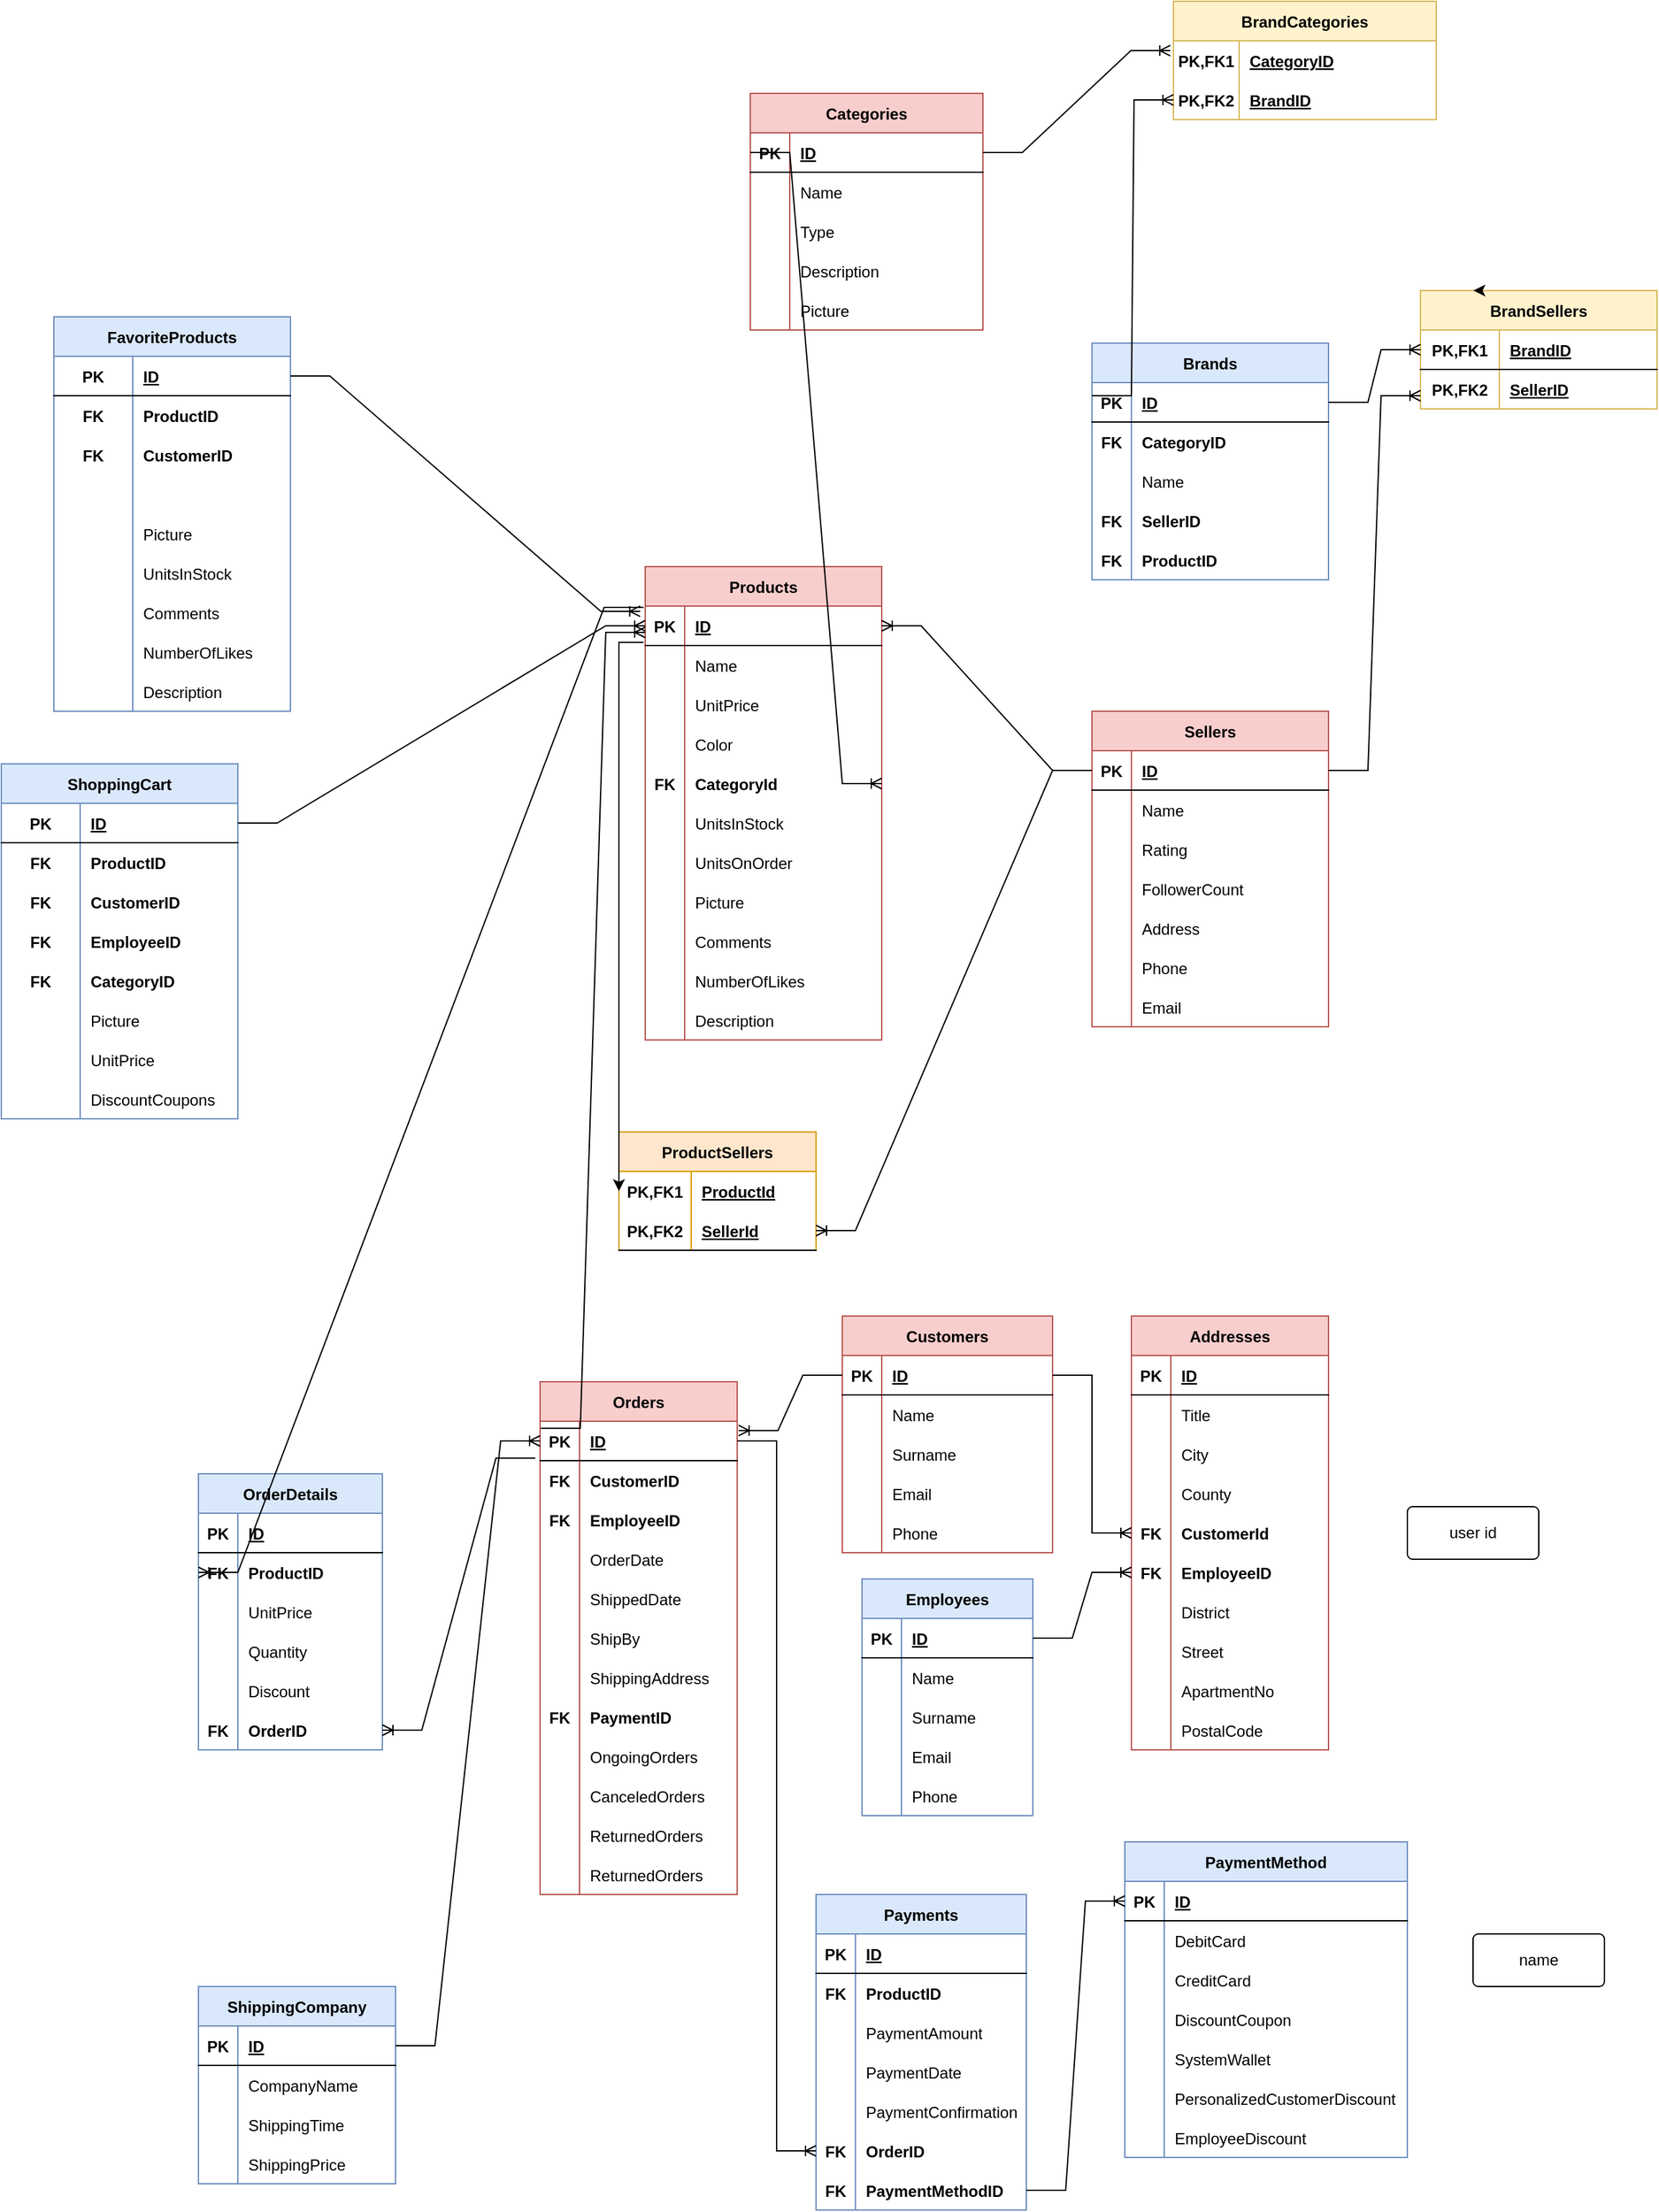 <mxfile version="20.5.3" type="github">
  <diagram id="R2lEEEUBdFMjLlhIrx00" name="Page-1">
    <mxGraphModel dx="1221" dy="644" grid="1" gridSize="10" guides="1" tooltips="1" connect="1" arrows="1" fold="1" page="1" pageScale="1" pageWidth="1654" pageHeight="2336" math="0" shadow="0" extFonts="Permanent Marker^https://fonts.googleapis.com/css?family=Permanent+Marker">
      <root>
        <mxCell id="0" />
        <mxCell id="1" parent="0" />
        <mxCell id="RQdKI9Yzs65wtFiB7lOT-1" value="Products" style="shape=table;startSize=30;container=1;collapsible=1;childLayout=tableLayout;fixedRows=1;rowLines=0;fontStyle=1;align=center;resizeLast=1;fillColor=#f8cecc;strokeColor=#b85450;" vertex="1" parent="1">
          <mxGeometry x="800" y="600" width="180" height="360" as="geometry" />
        </mxCell>
        <mxCell id="RQdKI9Yzs65wtFiB7lOT-2" value="" style="shape=tableRow;horizontal=0;startSize=0;swimlaneHead=0;swimlaneBody=0;fillColor=none;collapsible=0;dropTarget=0;points=[[0,0.5],[1,0.5]];portConstraint=eastwest;top=0;left=0;right=0;bottom=1;" vertex="1" parent="RQdKI9Yzs65wtFiB7lOT-1">
          <mxGeometry y="30" width="180" height="30" as="geometry" />
        </mxCell>
        <mxCell id="RQdKI9Yzs65wtFiB7lOT-3" value="PK" style="shape=partialRectangle;connectable=0;fillColor=none;top=0;left=0;bottom=0;right=0;fontStyle=1;overflow=hidden;" vertex="1" parent="RQdKI9Yzs65wtFiB7lOT-2">
          <mxGeometry width="30" height="30" as="geometry">
            <mxRectangle width="30" height="30" as="alternateBounds" />
          </mxGeometry>
        </mxCell>
        <mxCell id="RQdKI9Yzs65wtFiB7lOT-4" value="ID" style="shape=partialRectangle;connectable=0;fillColor=none;top=0;left=0;bottom=0;right=0;align=left;spacingLeft=6;fontStyle=5;overflow=hidden;" vertex="1" parent="RQdKI9Yzs65wtFiB7lOT-2">
          <mxGeometry x="30" width="150" height="30" as="geometry">
            <mxRectangle width="150" height="30" as="alternateBounds" />
          </mxGeometry>
        </mxCell>
        <mxCell id="RQdKI9Yzs65wtFiB7lOT-5" value="" style="shape=tableRow;horizontal=0;startSize=0;swimlaneHead=0;swimlaneBody=0;fillColor=none;collapsible=0;dropTarget=0;points=[[0,0.5],[1,0.5]];portConstraint=eastwest;top=0;left=0;right=0;bottom=0;" vertex="1" parent="RQdKI9Yzs65wtFiB7lOT-1">
          <mxGeometry y="60" width="180" height="30" as="geometry" />
        </mxCell>
        <mxCell id="RQdKI9Yzs65wtFiB7lOT-6" value="" style="shape=partialRectangle;connectable=0;fillColor=none;top=0;left=0;bottom=0;right=0;editable=1;overflow=hidden;" vertex="1" parent="RQdKI9Yzs65wtFiB7lOT-5">
          <mxGeometry width="30" height="30" as="geometry">
            <mxRectangle width="30" height="30" as="alternateBounds" />
          </mxGeometry>
        </mxCell>
        <mxCell id="RQdKI9Yzs65wtFiB7lOT-7" value="Name" style="shape=partialRectangle;connectable=0;fillColor=none;top=0;left=0;bottom=0;right=0;align=left;spacingLeft=6;overflow=hidden;" vertex="1" parent="RQdKI9Yzs65wtFiB7lOT-5">
          <mxGeometry x="30" width="150" height="30" as="geometry">
            <mxRectangle width="150" height="30" as="alternateBounds" />
          </mxGeometry>
        </mxCell>
        <mxCell id="RQdKI9Yzs65wtFiB7lOT-8" value="" style="shape=tableRow;horizontal=0;startSize=0;swimlaneHead=0;swimlaneBody=0;fillColor=none;collapsible=0;dropTarget=0;points=[[0,0.5],[1,0.5]];portConstraint=eastwest;top=0;left=0;right=0;bottom=0;" vertex="1" parent="RQdKI9Yzs65wtFiB7lOT-1">
          <mxGeometry y="90" width="180" height="30" as="geometry" />
        </mxCell>
        <mxCell id="RQdKI9Yzs65wtFiB7lOT-9" value="" style="shape=partialRectangle;connectable=0;fillColor=none;top=0;left=0;bottom=0;right=0;editable=1;overflow=hidden;" vertex="1" parent="RQdKI9Yzs65wtFiB7lOT-8">
          <mxGeometry width="30" height="30" as="geometry">
            <mxRectangle width="30" height="30" as="alternateBounds" />
          </mxGeometry>
        </mxCell>
        <mxCell id="RQdKI9Yzs65wtFiB7lOT-10" value="UnitPrice" style="shape=partialRectangle;connectable=0;fillColor=none;top=0;left=0;bottom=0;right=0;align=left;spacingLeft=6;overflow=hidden;" vertex="1" parent="RQdKI9Yzs65wtFiB7lOT-8">
          <mxGeometry x="30" width="150" height="30" as="geometry">
            <mxRectangle width="150" height="30" as="alternateBounds" />
          </mxGeometry>
        </mxCell>
        <mxCell id="RQdKI9Yzs65wtFiB7lOT-11" value="" style="shape=tableRow;horizontal=0;startSize=0;swimlaneHead=0;swimlaneBody=0;fillColor=none;collapsible=0;dropTarget=0;points=[[0,0.5],[1,0.5]];portConstraint=eastwest;top=0;left=0;right=0;bottom=0;" vertex="1" parent="RQdKI9Yzs65wtFiB7lOT-1">
          <mxGeometry y="120" width="180" height="30" as="geometry" />
        </mxCell>
        <mxCell id="RQdKI9Yzs65wtFiB7lOT-12" value="" style="shape=partialRectangle;connectable=0;fillColor=none;top=0;left=0;bottom=0;right=0;editable=1;overflow=hidden;" vertex="1" parent="RQdKI9Yzs65wtFiB7lOT-11">
          <mxGeometry width="30" height="30" as="geometry">
            <mxRectangle width="30" height="30" as="alternateBounds" />
          </mxGeometry>
        </mxCell>
        <mxCell id="RQdKI9Yzs65wtFiB7lOT-13" value="Color" style="shape=partialRectangle;connectable=0;fillColor=none;top=0;left=0;bottom=0;right=0;align=left;spacingLeft=6;overflow=hidden;" vertex="1" parent="RQdKI9Yzs65wtFiB7lOT-11">
          <mxGeometry x="30" width="150" height="30" as="geometry">
            <mxRectangle width="150" height="30" as="alternateBounds" />
          </mxGeometry>
        </mxCell>
        <mxCell id="RQdKI9Yzs65wtFiB7lOT-14" value="" style="shape=tableRow;horizontal=0;startSize=0;swimlaneHead=0;swimlaneBody=0;fillColor=none;collapsible=0;dropTarget=0;points=[[0,0.5],[1,0.5]];portConstraint=eastwest;top=0;left=0;right=0;bottom=0;" vertex="1" parent="RQdKI9Yzs65wtFiB7lOT-1">
          <mxGeometry y="150" width="180" height="30" as="geometry" />
        </mxCell>
        <mxCell id="RQdKI9Yzs65wtFiB7lOT-15" value="FK" style="shape=partialRectangle;connectable=0;fillColor=none;top=0;left=0;bottom=0;right=0;editable=1;overflow=hidden;fontStyle=1" vertex="1" parent="RQdKI9Yzs65wtFiB7lOT-14">
          <mxGeometry width="30" height="30" as="geometry">
            <mxRectangle width="30" height="30" as="alternateBounds" />
          </mxGeometry>
        </mxCell>
        <mxCell id="RQdKI9Yzs65wtFiB7lOT-16" value="CategoryId" style="shape=partialRectangle;connectable=0;fillColor=none;top=0;left=0;bottom=0;right=0;align=left;spacingLeft=6;overflow=hidden;fontStyle=1" vertex="1" parent="RQdKI9Yzs65wtFiB7lOT-14">
          <mxGeometry x="30" width="150" height="30" as="geometry">
            <mxRectangle width="150" height="30" as="alternateBounds" />
          </mxGeometry>
        </mxCell>
        <mxCell id="RQdKI9Yzs65wtFiB7lOT-17" value="" style="shape=tableRow;horizontal=0;startSize=0;swimlaneHead=0;swimlaneBody=0;fillColor=none;collapsible=0;dropTarget=0;points=[[0,0.5],[1,0.5]];portConstraint=eastwest;top=0;left=0;right=0;bottom=0;" vertex="1" parent="RQdKI9Yzs65wtFiB7lOT-1">
          <mxGeometry y="180" width="180" height="30" as="geometry" />
        </mxCell>
        <mxCell id="RQdKI9Yzs65wtFiB7lOT-18" value="" style="shape=partialRectangle;connectable=0;fillColor=none;top=0;left=0;bottom=0;right=0;editable=1;overflow=hidden;fontStyle=1" vertex="1" parent="RQdKI9Yzs65wtFiB7lOT-17">
          <mxGeometry width="30" height="30" as="geometry">
            <mxRectangle width="30" height="30" as="alternateBounds" />
          </mxGeometry>
        </mxCell>
        <mxCell id="RQdKI9Yzs65wtFiB7lOT-19" value="UnitsInStock" style="shape=partialRectangle;connectable=0;fillColor=none;top=0;left=0;bottom=0;right=0;align=left;spacingLeft=6;overflow=hidden;fontStyle=0" vertex="1" parent="RQdKI9Yzs65wtFiB7lOT-17">
          <mxGeometry x="30" width="150" height="30" as="geometry">
            <mxRectangle width="150" height="30" as="alternateBounds" />
          </mxGeometry>
        </mxCell>
        <mxCell id="RQdKI9Yzs65wtFiB7lOT-20" value="" style="shape=tableRow;horizontal=0;startSize=0;swimlaneHead=0;swimlaneBody=0;fillColor=none;collapsible=0;dropTarget=0;points=[[0,0.5],[1,0.5]];portConstraint=eastwest;top=0;left=0;right=0;bottom=0;" vertex="1" parent="RQdKI9Yzs65wtFiB7lOT-1">
          <mxGeometry y="210" width="180" height="30" as="geometry" />
        </mxCell>
        <mxCell id="RQdKI9Yzs65wtFiB7lOT-21" value="" style="shape=partialRectangle;connectable=0;fillColor=none;top=0;left=0;bottom=0;right=0;editable=1;overflow=hidden;fontStyle=1" vertex="1" parent="RQdKI9Yzs65wtFiB7lOT-20">
          <mxGeometry width="30" height="30" as="geometry">
            <mxRectangle width="30" height="30" as="alternateBounds" />
          </mxGeometry>
        </mxCell>
        <mxCell id="RQdKI9Yzs65wtFiB7lOT-22" value="UnitsOnOrder" style="shape=partialRectangle;connectable=0;fillColor=none;top=0;left=0;bottom=0;right=0;align=left;spacingLeft=6;overflow=hidden;fontStyle=0" vertex="1" parent="RQdKI9Yzs65wtFiB7lOT-20">
          <mxGeometry x="30" width="150" height="30" as="geometry">
            <mxRectangle width="150" height="30" as="alternateBounds" />
          </mxGeometry>
        </mxCell>
        <mxCell id="RQdKI9Yzs65wtFiB7lOT-23" value="" style="shape=tableRow;horizontal=0;startSize=0;swimlaneHead=0;swimlaneBody=0;fillColor=none;collapsible=0;dropTarget=0;points=[[0,0.5],[1,0.5]];portConstraint=eastwest;top=0;left=0;right=0;bottom=0;" vertex="1" parent="RQdKI9Yzs65wtFiB7lOT-1">
          <mxGeometry y="240" width="180" height="30" as="geometry" />
        </mxCell>
        <mxCell id="RQdKI9Yzs65wtFiB7lOT-24" value="" style="shape=partialRectangle;connectable=0;fillColor=none;top=0;left=0;bottom=0;right=0;editable=1;overflow=hidden;fontStyle=1" vertex="1" parent="RQdKI9Yzs65wtFiB7lOT-23">
          <mxGeometry width="30" height="30" as="geometry">
            <mxRectangle width="30" height="30" as="alternateBounds" />
          </mxGeometry>
        </mxCell>
        <mxCell id="RQdKI9Yzs65wtFiB7lOT-25" value="Picture" style="shape=partialRectangle;connectable=0;fillColor=none;top=0;left=0;bottom=0;right=0;align=left;spacingLeft=6;overflow=hidden;fontStyle=0" vertex="1" parent="RQdKI9Yzs65wtFiB7lOT-23">
          <mxGeometry x="30" width="150" height="30" as="geometry">
            <mxRectangle width="150" height="30" as="alternateBounds" />
          </mxGeometry>
        </mxCell>
        <mxCell id="RQdKI9Yzs65wtFiB7lOT-26" value="" style="shape=tableRow;horizontal=0;startSize=0;swimlaneHead=0;swimlaneBody=0;fillColor=none;collapsible=0;dropTarget=0;points=[[0,0.5],[1,0.5]];portConstraint=eastwest;top=0;left=0;right=0;bottom=0;" vertex="1" parent="RQdKI9Yzs65wtFiB7lOT-1">
          <mxGeometry y="270" width="180" height="30" as="geometry" />
        </mxCell>
        <mxCell id="RQdKI9Yzs65wtFiB7lOT-27" value="" style="shape=partialRectangle;connectable=0;fillColor=none;top=0;left=0;bottom=0;right=0;editable=1;overflow=hidden;fontStyle=1" vertex="1" parent="RQdKI9Yzs65wtFiB7lOT-26">
          <mxGeometry width="30" height="30" as="geometry">
            <mxRectangle width="30" height="30" as="alternateBounds" />
          </mxGeometry>
        </mxCell>
        <mxCell id="RQdKI9Yzs65wtFiB7lOT-28" value="Comments" style="shape=partialRectangle;connectable=0;fillColor=none;top=0;left=0;bottom=0;right=0;align=left;spacingLeft=6;overflow=hidden;fontStyle=0" vertex="1" parent="RQdKI9Yzs65wtFiB7lOT-26">
          <mxGeometry x="30" width="150" height="30" as="geometry">
            <mxRectangle width="150" height="30" as="alternateBounds" />
          </mxGeometry>
        </mxCell>
        <mxCell id="RQdKI9Yzs65wtFiB7lOT-29" value="" style="shape=tableRow;horizontal=0;startSize=0;swimlaneHead=0;swimlaneBody=0;fillColor=none;collapsible=0;dropTarget=0;points=[[0,0.5],[1,0.5]];portConstraint=eastwest;top=0;left=0;right=0;bottom=0;" vertex="1" parent="RQdKI9Yzs65wtFiB7lOT-1">
          <mxGeometry y="300" width="180" height="30" as="geometry" />
        </mxCell>
        <mxCell id="RQdKI9Yzs65wtFiB7lOT-30" value="" style="shape=partialRectangle;connectable=0;fillColor=none;top=0;left=0;bottom=0;right=0;editable=1;overflow=hidden;fontStyle=1" vertex="1" parent="RQdKI9Yzs65wtFiB7lOT-29">
          <mxGeometry width="30" height="30" as="geometry">
            <mxRectangle width="30" height="30" as="alternateBounds" />
          </mxGeometry>
        </mxCell>
        <mxCell id="RQdKI9Yzs65wtFiB7lOT-31" value="NumberOfLikes" style="shape=partialRectangle;connectable=0;fillColor=none;top=0;left=0;bottom=0;right=0;align=left;spacingLeft=6;overflow=hidden;fontStyle=0" vertex="1" parent="RQdKI9Yzs65wtFiB7lOT-29">
          <mxGeometry x="30" width="150" height="30" as="geometry">
            <mxRectangle width="150" height="30" as="alternateBounds" />
          </mxGeometry>
        </mxCell>
        <mxCell id="RQdKI9Yzs65wtFiB7lOT-32" value="" style="shape=tableRow;horizontal=0;startSize=0;swimlaneHead=0;swimlaneBody=0;fillColor=none;collapsible=0;dropTarget=0;points=[[0,0.5],[1,0.5]];portConstraint=eastwest;top=0;left=0;right=0;bottom=0;" vertex="1" parent="RQdKI9Yzs65wtFiB7lOT-1">
          <mxGeometry y="330" width="180" height="30" as="geometry" />
        </mxCell>
        <mxCell id="RQdKI9Yzs65wtFiB7lOT-33" value="" style="shape=partialRectangle;connectable=0;fillColor=none;top=0;left=0;bottom=0;right=0;editable=1;overflow=hidden;fontStyle=1" vertex="1" parent="RQdKI9Yzs65wtFiB7lOT-32">
          <mxGeometry width="30" height="30" as="geometry">
            <mxRectangle width="30" height="30" as="alternateBounds" />
          </mxGeometry>
        </mxCell>
        <mxCell id="RQdKI9Yzs65wtFiB7lOT-34" value="Description" style="shape=partialRectangle;connectable=0;fillColor=none;top=0;left=0;bottom=0;right=0;align=left;spacingLeft=6;overflow=hidden;fontStyle=0" vertex="1" parent="RQdKI9Yzs65wtFiB7lOT-32">
          <mxGeometry x="30" width="150" height="30" as="geometry">
            <mxRectangle width="150" height="30" as="alternateBounds" />
          </mxGeometry>
        </mxCell>
        <mxCell id="RQdKI9Yzs65wtFiB7lOT-35" value="Categories" style="shape=table;startSize=30;container=1;collapsible=1;childLayout=tableLayout;fixedRows=1;rowLines=0;fontStyle=1;align=center;resizeLast=1;fillColor=#f8cecc;strokeColor=#b85450;" vertex="1" parent="1">
          <mxGeometry x="880" y="240" width="177" height="180" as="geometry" />
        </mxCell>
        <mxCell id="RQdKI9Yzs65wtFiB7lOT-36" value="" style="shape=tableRow;horizontal=0;startSize=0;swimlaneHead=0;swimlaneBody=0;fillColor=none;collapsible=0;dropTarget=0;points=[[0,0.5],[1,0.5]];portConstraint=eastwest;top=0;left=0;right=0;bottom=1;" vertex="1" parent="RQdKI9Yzs65wtFiB7lOT-35">
          <mxGeometry y="30" width="177" height="30" as="geometry" />
        </mxCell>
        <mxCell id="RQdKI9Yzs65wtFiB7lOT-37" value="PK" style="shape=partialRectangle;connectable=0;fillColor=none;top=0;left=0;bottom=0;right=0;fontStyle=1;overflow=hidden;" vertex="1" parent="RQdKI9Yzs65wtFiB7lOT-36">
          <mxGeometry width="30" height="30" as="geometry">
            <mxRectangle width="30" height="30" as="alternateBounds" />
          </mxGeometry>
        </mxCell>
        <mxCell id="RQdKI9Yzs65wtFiB7lOT-38" value="ID" style="shape=partialRectangle;connectable=0;fillColor=none;top=0;left=0;bottom=0;right=0;align=left;spacingLeft=6;fontStyle=5;overflow=hidden;" vertex="1" parent="RQdKI9Yzs65wtFiB7lOT-36">
          <mxGeometry x="30" width="147" height="30" as="geometry">
            <mxRectangle width="147" height="30" as="alternateBounds" />
          </mxGeometry>
        </mxCell>
        <mxCell id="RQdKI9Yzs65wtFiB7lOT-39" value="" style="shape=tableRow;horizontal=0;startSize=0;swimlaneHead=0;swimlaneBody=0;fillColor=none;collapsible=0;dropTarget=0;points=[[0,0.5],[1,0.5]];portConstraint=eastwest;top=0;left=0;right=0;bottom=0;" vertex="1" parent="RQdKI9Yzs65wtFiB7lOT-35">
          <mxGeometry y="60" width="177" height="30" as="geometry" />
        </mxCell>
        <mxCell id="RQdKI9Yzs65wtFiB7lOT-40" value="" style="shape=partialRectangle;connectable=0;fillColor=none;top=0;left=0;bottom=0;right=0;editable=1;overflow=hidden;" vertex="1" parent="RQdKI9Yzs65wtFiB7lOT-39">
          <mxGeometry width="30" height="30" as="geometry">
            <mxRectangle width="30" height="30" as="alternateBounds" />
          </mxGeometry>
        </mxCell>
        <mxCell id="RQdKI9Yzs65wtFiB7lOT-41" value="Name" style="shape=partialRectangle;connectable=0;fillColor=none;top=0;left=0;bottom=0;right=0;align=left;spacingLeft=6;overflow=hidden;" vertex="1" parent="RQdKI9Yzs65wtFiB7lOT-39">
          <mxGeometry x="30" width="147" height="30" as="geometry">
            <mxRectangle width="147" height="30" as="alternateBounds" />
          </mxGeometry>
        </mxCell>
        <mxCell id="RQdKI9Yzs65wtFiB7lOT-42" value="" style="shape=tableRow;horizontal=0;startSize=0;swimlaneHead=0;swimlaneBody=0;fillColor=none;collapsible=0;dropTarget=0;points=[[0,0.5],[1,0.5]];portConstraint=eastwest;top=0;left=0;right=0;bottom=0;" vertex="1" parent="RQdKI9Yzs65wtFiB7lOT-35">
          <mxGeometry y="90" width="177" height="30" as="geometry" />
        </mxCell>
        <mxCell id="RQdKI9Yzs65wtFiB7lOT-43" value="" style="shape=partialRectangle;connectable=0;fillColor=none;top=0;left=0;bottom=0;right=0;editable=1;overflow=hidden;" vertex="1" parent="RQdKI9Yzs65wtFiB7lOT-42">
          <mxGeometry width="30" height="30" as="geometry">
            <mxRectangle width="30" height="30" as="alternateBounds" />
          </mxGeometry>
        </mxCell>
        <mxCell id="RQdKI9Yzs65wtFiB7lOT-44" value="Type" style="shape=partialRectangle;connectable=0;fillColor=none;top=0;left=0;bottom=0;right=0;align=left;spacingLeft=6;overflow=hidden;" vertex="1" parent="RQdKI9Yzs65wtFiB7lOT-42">
          <mxGeometry x="30" width="147" height="30" as="geometry">
            <mxRectangle width="147" height="30" as="alternateBounds" />
          </mxGeometry>
        </mxCell>
        <mxCell id="RQdKI9Yzs65wtFiB7lOT-45" value="" style="shape=tableRow;horizontal=0;startSize=0;swimlaneHead=0;swimlaneBody=0;fillColor=none;collapsible=0;dropTarget=0;points=[[0,0.5],[1,0.5]];portConstraint=eastwest;top=0;left=0;right=0;bottom=0;" vertex="1" parent="RQdKI9Yzs65wtFiB7lOT-35">
          <mxGeometry y="120" width="177" height="30" as="geometry" />
        </mxCell>
        <mxCell id="RQdKI9Yzs65wtFiB7lOT-46" value="" style="shape=partialRectangle;connectable=0;fillColor=none;top=0;left=0;bottom=0;right=0;editable=1;overflow=hidden;" vertex="1" parent="RQdKI9Yzs65wtFiB7lOT-45">
          <mxGeometry width="30" height="30" as="geometry">
            <mxRectangle width="30" height="30" as="alternateBounds" />
          </mxGeometry>
        </mxCell>
        <mxCell id="RQdKI9Yzs65wtFiB7lOT-47" value="Description" style="shape=partialRectangle;connectable=0;fillColor=none;top=0;left=0;bottom=0;right=0;align=left;spacingLeft=6;overflow=hidden;" vertex="1" parent="RQdKI9Yzs65wtFiB7lOT-45">
          <mxGeometry x="30" width="147" height="30" as="geometry">
            <mxRectangle width="147" height="30" as="alternateBounds" />
          </mxGeometry>
        </mxCell>
        <mxCell id="RQdKI9Yzs65wtFiB7lOT-48" value="" style="shape=tableRow;horizontal=0;startSize=0;swimlaneHead=0;swimlaneBody=0;fillColor=none;collapsible=0;dropTarget=0;points=[[0,0.5],[1,0.5]];portConstraint=eastwest;top=0;left=0;right=0;bottom=0;" vertex="1" parent="RQdKI9Yzs65wtFiB7lOT-35">
          <mxGeometry y="150" width="177" height="30" as="geometry" />
        </mxCell>
        <mxCell id="RQdKI9Yzs65wtFiB7lOT-49" value="" style="shape=partialRectangle;connectable=0;fillColor=none;top=0;left=0;bottom=0;right=0;editable=1;overflow=hidden;" vertex="1" parent="RQdKI9Yzs65wtFiB7lOT-48">
          <mxGeometry width="30" height="30" as="geometry">
            <mxRectangle width="30" height="30" as="alternateBounds" />
          </mxGeometry>
        </mxCell>
        <mxCell id="RQdKI9Yzs65wtFiB7lOT-50" value="Picture" style="shape=partialRectangle;connectable=0;fillColor=none;top=0;left=0;bottom=0;right=0;align=left;spacingLeft=6;overflow=hidden;" vertex="1" parent="RQdKI9Yzs65wtFiB7lOT-48">
          <mxGeometry x="30" width="147" height="30" as="geometry">
            <mxRectangle width="147" height="30" as="alternateBounds" />
          </mxGeometry>
        </mxCell>
        <mxCell id="RQdKI9Yzs65wtFiB7lOT-51" value="" style="edgeStyle=entityRelationEdgeStyle;fontSize=12;html=1;endArrow=ERoneToMany;rounded=0;exitX=0;exitY=0.5;exitDx=0;exitDy=0;entryX=1;entryY=0.5;entryDx=0;entryDy=0;" edge="1" parent="1" source="RQdKI9Yzs65wtFiB7lOT-36" target="RQdKI9Yzs65wtFiB7lOT-14">
          <mxGeometry width="100" height="100" relative="1" as="geometry">
            <mxPoint x="750" y="800" as="sourcePoint" />
            <mxPoint x="780" y="680" as="targetPoint" />
          </mxGeometry>
        </mxCell>
        <mxCell id="RQdKI9Yzs65wtFiB7lOT-52" value="Customers" style="shape=table;startSize=30;container=1;collapsible=1;childLayout=tableLayout;fixedRows=1;rowLines=0;fontStyle=1;align=center;resizeLast=1;fillColor=#f8cecc;strokeColor=#b85450;" vertex="1" parent="1">
          <mxGeometry x="950" y="1170" width="160" height="180" as="geometry" />
        </mxCell>
        <mxCell id="RQdKI9Yzs65wtFiB7lOT-53" value="" style="shape=tableRow;horizontal=0;startSize=0;swimlaneHead=0;swimlaneBody=0;fillColor=none;collapsible=0;dropTarget=0;points=[[0,0.5],[1,0.5]];portConstraint=eastwest;top=0;left=0;right=0;bottom=1;" vertex="1" parent="RQdKI9Yzs65wtFiB7lOT-52">
          <mxGeometry y="30" width="160" height="30" as="geometry" />
        </mxCell>
        <mxCell id="RQdKI9Yzs65wtFiB7lOT-54" value="PK" style="shape=partialRectangle;connectable=0;fillColor=none;top=0;left=0;bottom=0;right=0;fontStyle=1;overflow=hidden;" vertex="1" parent="RQdKI9Yzs65wtFiB7lOT-53">
          <mxGeometry width="30" height="30" as="geometry">
            <mxRectangle width="30" height="30" as="alternateBounds" />
          </mxGeometry>
        </mxCell>
        <mxCell id="RQdKI9Yzs65wtFiB7lOT-55" value="ID" style="shape=partialRectangle;connectable=0;fillColor=none;top=0;left=0;bottom=0;right=0;align=left;spacingLeft=6;fontStyle=5;overflow=hidden;" vertex="1" parent="RQdKI9Yzs65wtFiB7lOT-53">
          <mxGeometry x="30" width="130" height="30" as="geometry">
            <mxRectangle width="130" height="30" as="alternateBounds" />
          </mxGeometry>
        </mxCell>
        <mxCell id="RQdKI9Yzs65wtFiB7lOT-56" value="" style="shape=tableRow;horizontal=0;startSize=0;swimlaneHead=0;swimlaneBody=0;fillColor=none;collapsible=0;dropTarget=0;points=[[0,0.5],[1,0.5]];portConstraint=eastwest;top=0;left=0;right=0;bottom=0;" vertex="1" parent="RQdKI9Yzs65wtFiB7lOT-52">
          <mxGeometry y="60" width="160" height="30" as="geometry" />
        </mxCell>
        <mxCell id="RQdKI9Yzs65wtFiB7lOT-57" value="" style="shape=partialRectangle;connectable=0;fillColor=none;top=0;left=0;bottom=0;right=0;editable=1;overflow=hidden;" vertex="1" parent="RQdKI9Yzs65wtFiB7lOT-56">
          <mxGeometry width="30" height="30" as="geometry">
            <mxRectangle width="30" height="30" as="alternateBounds" />
          </mxGeometry>
        </mxCell>
        <mxCell id="RQdKI9Yzs65wtFiB7lOT-58" value="Name" style="shape=partialRectangle;connectable=0;fillColor=none;top=0;left=0;bottom=0;right=0;align=left;spacingLeft=6;overflow=hidden;" vertex="1" parent="RQdKI9Yzs65wtFiB7lOT-56">
          <mxGeometry x="30" width="130" height="30" as="geometry">
            <mxRectangle width="130" height="30" as="alternateBounds" />
          </mxGeometry>
        </mxCell>
        <mxCell id="RQdKI9Yzs65wtFiB7lOT-59" value="" style="shape=tableRow;horizontal=0;startSize=0;swimlaneHead=0;swimlaneBody=0;fillColor=none;collapsible=0;dropTarget=0;points=[[0,0.5],[1,0.5]];portConstraint=eastwest;top=0;left=0;right=0;bottom=0;" vertex="1" parent="RQdKI9Yzs65wtFiB7lOT-52">
          <mxGeometry y="90" width="160" height="30" as="geometry" />
        </mxCell>
        <mxCell id="RQdKI9Yzs65wtFiB7lOT-60" value="" style="shape=partialRectangle;connectable=0;fillColor=none;top=0;left=0;bottom=0;right=0;editable=1;overflow=hidden;" vertex="1" parent="RQdKI9Yzs65wtFiB7lOT-59">
          <mxGeometry width="30" height="30" as="geometry">
            <mxRectangle width="30" height="30" as="alternateBounds" />
          </mxGeometry>
        </mxCell>
        <mxCell id="RQdKI9Yzs65wtFiB7lOT-61" value="Surname" style="shape=partialRectangle;connectable=0;fillColor=none;top=0;left=0;bottom=0;right=0;align=left;spacingLeft=6;overflow=hidden;" vertex="1" parent="RQdKI9Yzs65wtFiB7lOT-59">
          <mxGeometry x="30" width="130" height="30" as="geometry">
            <mxRectangle width="130" height="30" as="alternateBounds" />
          </mxGeometry>
        </mxCell>
        <mxCell id="RQdKI9Yzs65wtFiB7lOT-62" value="" style="shape=tableRow;horizontal=0;startSize=0;swimlaneHead=0;swimlaneBody=0;fillColor=none;collapsible=0;dropTarget=0;points=[[0,0.5],[1,0.5]];portConstraint=eastwest;top=0;left=0;right=0;bottom=0;" vertex="1" parent="RQdKI9Yzs65wtFiB7lOT-52">
          <mxGeometry y="120" width="160" height="30" as="geometry" />
        </mxCell>
        <mxCell id="RQdKI9Yzs65wtFiB7lOT-63" value="" style="shape=partialRectangle;connectable=0;fillColor=none;top=0;left=0;bottom=0;right=0;editable=1;overflow=hidden;" vertex="1" parent="RQdKI9Yzs65wtFiB7lOT-62">
          <mxGeometry width="30" height="30" as="geometry">
            <mxRectangle width="30" height="30" as="alternateBounds" />
          </mxGeometry>
        </mxCell>
        <mxCell id="RQdKI9Yzs65wtFiB7lOT-64" value="Email" style="shape=partialRectangle;connectable=0;fillColor=none;top=0;left=0;bottom=0;right=0;align=left;spacingLeft=6;overflow=hidden;" vertex="1" parent="RQdKI9Yzs65wtFiB7lOT-62">
          <mxGeometry x="30" width="130" height="30" as="geometry">
            <mxRectangle width="130" height="30" as="alternateBounds" />
          </mxGeometry>
        </mxCell>
        <mxCell id="RQdKI9Yzs65wtFiB7lOT-65" value="" style="shape=tableRow;horizontal=0;startSize=0;swimlaneHead=0;swimlaneBody=0;fillColor=none;collapsible=0;dropTarget=0;points=[[0,0.5],[1,0.5]];portConstraint=eastwest;top=0;left=0;right=0;bottom=0;" vertex="1" parent="RQdKI9Yzs65wtFiB7lOT-52">
          <mxGeometry y="150" width="160" height="30" as="geometry" />
        </mxCell>
        <mxCell id="RQdKI9Yzs65wtFiB7lOT-66" value="" style="shape=partialRectangle;connectable=0;fillColor=none;top=0;left=0;bottom=0;right=0;editable=1;overflow=hidden;" vertex="1" parent="RQdKI9Yzs65wtFiB7lOT-65">
          <mxGeometry width="30" height="30" as="geometry">
            <mxRectangle width="30" height="30" as="alternateBounds" />
          </mxGeometry>
        </mxCell>
        <mxCell id="RQdKI9Yzs65wtFiB7lOT-67" value="Phone" style="shape=partialRectangle;connectable=0;fillColor=none;top=0;left=0;bottom=0;right=0;align=left;spacingLeft=6;overflow=hidden;" vertex="1" parent="RQdKI9Yzs65wtFiB7lOT-65">
          <mxGeometry x="30" width="130" height="30" as="geometry">
            <mxRectangle width="130" height="30" as="alternateBounds" />
          </mxGeometry>
        </mxCell>
        <mxCell id="RQdKI9Yzs65wtFiB7lOT-68" value="Addresses" style="shape=table;startSize=30;container=1;collapsible=1;childLayout=tableLayout;fixedRows=1;rowLines=0;fontStyle=1;align=center;resizeLast=1;fillColor=#f8cecc;strokeColor=#b85450;" vertex="1" parent="1">
          <mxGeometry x="1170" y="1170" width="150" height="330" as="geometry" />
        </mxCell>
        <mxCell id="RQdKI9Yzs65wtFiB7lOT-69" value="" style="shape=tableRow;horizontal=0;startSize=0;swimlaneHead=0;swimlaneBody=0;fillColor=none;collapsible=0;dropTarget=0;points=[[0,0.5],[1,0.5]];portConstraint=eastwest;top=0;left=0;right=0;bottom=1;" vertex="1" parent="RQdKI9Yzs65wtFiB7lOT-68">
          <mxGeometry y="30" width="150" height="30" as="geometry" />
        </mxCell>
        <mxCell id="RQdKI9Yzs65wtFiB7lOT-70" value="PK" style="shape=partialRectangle;connectable=0;fillColor=none;top=0;left=0;bottom=0;right=0;fontStyle=1;overflow=hidden;" vertex="1" parent="RQdKI9Yzs65wtFiB7lOT-69">
          <mxGeometry width="30" height="30" as="geometry">
            <mxRectangle width="30" height="30" as="alternateBounds" />
          </mxGeometry>
        </mxCell>
        <mxCell id="RQdKI9Yzs65wtFiB7lOT-71" value="ID" style="shape=partialRectangle;connectable=0;fillColor=none;top=0;left=0;bottom=0;right=0;align=left;spacingLeft=6;fontStyle=5;overflow=hidden;" vertex="1" parent="RQdKI9Yzs65wtFiB7lOT-69">
          <mxGeometry x="30" width="120" height="30" as="geometry">
            <mxRectangle width="120" height="30" as="alternateBounds" />
          </mxGeometry>
        </mxCell>
        <mxCell id="RQdKI9Yzs65wtFiB7lOT-72" value="" style="shape=tableRow;horizontal=0;startSize=0;swimlaneHead=0;swimlaneBody=0;fillColor=none;collapsible=0;dropTarget=0;points=[[0,0.5],[1,0.5]];portConstraint=eastwest;top=0;left=0;right=0;bottom=0;" vertex="1" parent="RQdKI9Yzs65wtFiB7lOT-68">
          <mxGeometry y="60" width="150" height="30" as="geometry" />
        </mxCell>
        <mxCell id="RQdKI9Yzs65wtFiB7lOT-73" value="" style="shape=partialRectangle;connectable=0;fillColor=none;top=0;left=0;bottom=0;right=0;editable=1;overflow=hidden;" vertex="1" parent="RQdKI9Yzs65wtFiB7lOT-72">
          <mxGeometry width="30" height="30" as="geometry">
            <mxRectangle width="30" height="30" as="alternateBounds" />
          </mxGeometry>
        </mxCell>
        <mxCell id="RQdKI9Yzs65wtFiB7lOT-74" value="Title" style="shape=partialRectangle;connectable=0;fillColor=none;top=0;left=0;bottom=0;right=0;align=left;spacingLeft=6;overflow=hidden;" vertex="1" parent="RQdKI9Yzs65wtFiB7lOT-72">
          <mxGeometry x="30" width="120" height="30" as="geometry">
            <mxRectangle width="120" height="30" as="alternateBounds" />
          </mxGeometry>
        </mxCell>
        <mxCell id="RQdKI9Yzs65wtFiB7lOT-75" value="" style="shape=tableRow;horizontal=0;startSize=0;swimlaneHead=0;swimlaneBody=0;fillColor=none;collapsible=0;dropTarget=0;points=[[0,0.5],[1,0.5]];portConstraint=eastwest;top=0;left=0;right=0;bottom=0;" vertex="1" parent="RQdKI9Yzs65wtFiB7lOT-68">
          <mxGeometry y="90" width="150" height="30" as="geometry" />
        </mxCell>
        <mxCell id="RQdKI9Yzs65wtFiB7lOT-76" value="" style="shape=partialRectangle;connectable=0;fillColor=none;top=0;left=0;bottom=0;right=0;editable=1;overflow=hidden;" vertex="1" parent="RQdKI9Yzs65wtFiB7lOT-75">
          <mxGeometry width="30" height="30" as="geometry">
            <mxRectangle width="30" height="30" as="alternateBounds" />
          </mxGeometry>
        </mxCell>
        <mxCell id="RQdKI9Yzs65wtFiB7lOT-77" value="City" style="shape=partialRectangle;connectable=0;fillColor=none;top=0;left=0;bottom=0;right=0;align=left;spacingLeft=6;overflow=hidden;" vertex="1" parent="RQdKI9Yzs65wtFiB7lOT-75">
          <mxGeometry x="30" width="120" height="30" as="geometry">
            <mxRectangle width="120" height="30" as="alternateBounds" />
          </mxGeometry>
        </mxCell>
        <mxCell id="RQdKI9Yzs65wtFiB7lOT-78" value="" style="shape=tableRow;horizontal=0;startSize=0;swimlaneHead=0;swimlaneBody=0;fillColor=none;collapsible=0;dropTarget=0;points=[[0,0.5],[1,0.5]];portConstraint=eastwest;top=0;left=0;right=0;bottom=0;" vertex="1" parent="RQdKI9Yzs65wtFiB7lOT-68">
          <mxGeometry y="120" width="150" height="30" as="geometry" />
        </mxCell>
        <mxCell id="RQdKI9Yzs65wtFiB7lOT-79" value="" style="shape=partialRectangle;connectable=0;fillColor=none;top=0;left=0;bottom=0;right=0;editable=1;overflow=hidden;" vertex="1" parent="RQdKI9Yzs65wtFiB7lOT-78">
          <mxGeometry width="30" height="30" as="geometry">
            <mxRectangle width="30" height="30" as="alternateBounds" />
          </mxGeometry>
        </mxCell>
        <mxCell id="RQdKI9Yzs65wtFiB7lOT-80" value="County" style="shape=partialRectangle;connectable=0;fillColor=none;top=0;left=0;bottom=0;right=0;align=left;spacingLeft=6;overflow=hidden;" vertex="1" parent="RQdKI9Yzs65wtFiB7lOT-78">
          <mxGeometry x="30" width="120" height="30" as="geometry">
            <mxRectangle width="120" height="30" as="alternateBounds" />
          </mxGeometry>
        </mxCell>
        <mxCell id="RQdKI9Yzs65wtFiB7lOT-81" value="" style="shape=tableRow;horizontal=0;startSize=0;swimlaneHead=0;swimlaneBody=0;fillColor=none;collapsible=0;dropTarget=0;points=[[0,0.5],[1,0.5]];portConstraint=eastwest;top=0;left=0;right=0;bottom=0;" vertex="1" parent="RQdKI9Yzs65wtFiB7lOT-68">
          <mxGeometry y="150" width="150" height="30" as="geometry" />
        </mxCell>
        <mxCell id="RQdKI9Yzs65wtFiB7lOT-82" value="FK" style="shape=partialRectangle;connectable=0;fillColor=none;top=0;left=0;bottom=0;right=0;editable=1;overflow=hidden;fontStyle=1" vertex="1" parent="RQdKI9Yzs65wtFiB7lOT-81">
          <mxGeometry width="30" height="30" as="geometry">
            <mxRectangle width="30" height="30" as="alternateBounds" />
          </mxGeometry>
        </mxCell>
        <mxCell id="RQdKI9Yzs65wtFiB7lOT-83" value="CustomerId" style="shape=partialRectangle;connectable=0;fillColor=none;top=0;left=0;bottom=0;right=0;align=left;spacingLeft=6;overflow=hidden;fontStyle=1" vertex="1" parent="RQdKI9Yzs65wtFiB7lOT-81">
          <mxGeometry x="30" width="120" height="30" as="geometry">
            <mxRectangle width="120" height="30" as="alternateBounds" />
          </mxGeometry>
        </mxCell>
        <mxCell id="RQdKI9Yzs65wtFiB7lOT-84" value="" style="shape=tableRow;horizontal=0;startSize=0;swimlaneHead=0;swimlaneBody=0;fillColor=none;collapsible=0;dropTarget=0;points=[[0,0.5],[1,0.5]];portConstraint=eastwest;top=0;left=0;right=0;bottom=0;" vertex="1" parent="RQdKI9Yzs65wtFiB7lOT-68">
          <mxGeometry y="180" width="150" height="30" as="geometry" />
        </mxCell>
        <mxCell id="RQdKI9Yzs65wtFiB7lOT-85" value="FK" style="shape=partialRectangle;connectable=0;fillColor=none;top=0;left=0;bottom=0;right=0;editable=1;overflow=hidden;fontStyle=1" vertex="1" parent="RQdKI9Yzs65wtFiB7lOT-84">
          <mxGeometry width="30" height="30" as="geometry">
            <mxRectangle width="30" height="30" as="alternateBounds" />
          </mxGeometry>
        </mxCell>
        <mxCell id="RQdKI9Yzs65wtFiB7lOT-86" value="EmployeeID" style="shape=partialRectangle;connectable=0;fillColor=none;top=0;left=0;bottom=0;right=0;align=left;spacingLeft=6;overflow=hidden;fontStyle=1" vertex="1" parent="RQdKI9Yzs65wtFiB7lOT-84">
          <mxGeometry x="30" width="120" height="30" as="geometry">
            <mxRectangle width="120" height="30" as="alternateBounds" />
          </mxGeometry>
        </mxCell>
        <mxCell id="RQdKI9Yzs65wtFiB7lOT-87" value="" style="shape=tableRow;horizontal=0;startSize=0;swimlaneHead=0;swimlaneBody=0;fillColor=none;collapsible=0;dropTarget=0;points=[[0,0.5],[1,0.5]];portConstraint=eastwest;top=0;left=0;right=0;bottom=0;" vertex="1" parent="RQdKI9Yzs65wtFiB7lOT-68">
          <mxGeometry y="210" width="150" height="30" as="geometry" />
        </mxCell>
        <mxCell id="RQdKI9Yzs65wtFiB7lOT-88" value="" style="shape=partialRectangle;connectable=0;fillColor=none;top=0;left=0;bottom=0;right=0;editable=1;overflow=hidden;" vertex="1" parent="RQdKI9Yzs65wtFiB7lOT-87">
          <mxGeometry width="30" height="30" as="geometry">
            <mxRectangle width="30" height="30" as="alternateBounds" />
          </mxGeometry>
        </mxCell>
        <mxCell id="RQdKI9Yzs65wtFiB7lOT-89" value="District" style="shape=partialRectangle;connectable=0;fillColor=none;top=0;left=0;bottom=0;right=0;align=left;spacingLeft=6;overflow=hidden;" vertex="1" parent="RQdKI9Yzs65wtFiB7lOT-87">
          <mxGeometry x="30" width="120" height="30" as="geometry">
            <mxRectangle width="120" height="30" as="alternateBounds" />
          </mxGeometry>
        </mxCell>
        <mxCell id="RQdKI9Yzs65wtFiB7lOT-90" value="" style="shape=tableRow;horizontal=0;startSize=0;swimlaneHead=0;swimlaneBody=0;fillColor=none;collapsible=0;dropTarget=0;points=[[0,0.5],[1,0.5]];portConstraint=eastwest;top=0;left=0;right=0;bottom=0;" vertex="1" parent="RQdKI9Yzs65wtFiB7lOT-68">
          <mxGeometry y="240" width="150" height="30" as="geometry" />
        </mxCell>
        <mxCell id="RQdKI9Yzs65wtFiB7lOT-91" value="" style="shape=partialRectangle;connectable=0;fillColor=none;top=0;left=0;bottom=0;right=0;editable=1;overflow=hidden;" vertex="1" parent="RQdKI9Yzs65wtFiB7lOT-90">
          <mxGeometry width="30" height="30" as="geometry">
            <mxRectangle width="30" height="30" as="alternateBounds" />
          </mxGeometry>
        </mxCell>
        <mxCell id="RQdKI9Yzs65wtFiB7lOT-92" value="Street" style="shape=partialRectangle;connectable=0;fillColor=none;top=0;left=0;bottom=0;right=0;align=left;spacingLeft=6;overflow=hidden;" vertex="1" parent="RQdKI9Yzs65wtFiB7lOT-90">
          <mxGeometry x="30" width="120" height="30" as="geometry">
            <mxRectangle width="120" height="30" as="alternateBounds" />
          </mxGeometry>
        </mxCell>
        <mxCell id="RQdKI9Yzs65wtFiB7lOT-93" value="" style="shape=tableRow;horizontal=0;startSize=0;swimlaneHead=0;swimlaneBody=0;fillColor=none;collapsible=0;dropTarget=0;points=[[0,0.5],[1,0.5]];portConstraint=eastwest;top=0;left=0;right=0;bottom=0;" vertex="1" parent="RQdKI9Yzs65wtFiB7lOT-68">
          <mxGeometry y="270" width="150" height="30" as="geometry" />
        </mxCell>
        <mxCell id="RQdKI9Yzs65wtFiB7lOT-94" value="" style="shape=partialRectangle;connectable=0;fillColor=none;top=0;left=0;bottom=0;right=0;editable=1;overflow=hidden;" vertex="1" parent="RQdKI9Yzs65wtFiB7lOT-93">
          <mxGeometry width="30" height="30" as="geometry">
            <mxRectangle width="30" height="30" as="alternateBounds" />
          </mxGeometry>
        </mxCell>
        <mxCell id="RQdKI9Yzs65wtFiB7lOT-95" value="ApartmentNo" style="shape=partialRectangle;connectable=0;fillColor=none;top=0;left=0;bottom=0;right=0;align=left;spacingLeft=6;overflow=hidden;" vertex="1" parent="RQdKI9Yzs65wtFiB7lOT-93">
          <mxGeometry x="30" width="120" height="30" as="geometry">
            <mxRectangle width="120" height="30" as="alternateBounds" />
          </mxGeometry>
        </mxCell>
        <mxCell id="RQdKI9Yzs65wtFiB7lOT-96" style="edgeStyle=orthogonalEdgeStyle;rounded=0;orthogonalLoop=1;jettySize=auto;html=1;exitX=1;exitY=0.5;exitDx=0;exitDy=0;" edge="1" parent="RQdKI9Yzs65wtFiB7lOT-68" source="RQdKI9Yzs65wtFiB7lOT-78" target="RQdKI9Yzs65wtFiB7lOT-78">
          <mxGeometry relative="1" as="geometry" />
        </mxCell>
        <mxCell id="RQdKI9Yzs65wtFiB7lOT-97" value="" style="shape=tableRow;horizontal=0;startSize=0;swimlaneHead=0;swimlaneBody=0;fillColor=none;collapsible=0;dropTarget=0;points=[[0,0.5],[1,0.5]];portConstraint=eastwest;top=0;left=0;right=0;bottom=0;" vertex="1" parent="RQdKI9Yzs65wtFiB7lOT-68">
          <mxGeometry y="300" width="150" height="30" as="geometry" />
        </mxCell>
        <mxCell id="RQdKI9Yzs65wtFiB7lOT-98" value="" style="shape=partialRectangle;connectable=0;fillColor=none;top=0;left=0;bottom=0;right=0;editable=1;overflow=hidden;fontStyle=0" vertex="1" parent="RQdKI9Yzs65wtFiB7lOT-97">
          <mxGeometry width="30" height="30" as="geometry">
            <mxRectangle width="30" height="30" as="alternateBounds" />
          </mxGeometry>
        </mxCell>
        <mxCell id="RQdKI9Yzs65wtFiB7lOT-99" value="PostalCode" style="shape=partialRectangle;connectable=0;fillColor=none;top=0;left=0;bottom=0;right=0;align=left;spacingLeft=6;overflow=hidden;fontStyle=0" vertex="1" parent="RQdKI9Yzs65wtFiB7lOT-97">
          <mxGeometry x="30" width="120" height="30" as="geometry">
            <mxRectangle width="120" height="30" as="alternateBounds" />
          </mxGeometry>
        </mxCell>
        <mxCell id="RQdKI9Yzs65wtFiB7lOT-100" value="" style="edgeStyle=entityRelationEdgeStyle;fontSize=12;html=1;endArrow=ERoneToMany;rounded=0;exitX=1;exitY=0.5;exitDx=0;exitDy=0;entryX=0;entryY=0.5;entryDx=0;entryDy=0;" edge="1" parent="1" source="RQdKI9Yzs65wtFiB7lOT-53" target="RQdKI9Yzs65wtFiB7lOT-81">
          <mxGeometry width="100" height="100" relative="1" as="geometry">
            <mxPoint x="789" y="1261" as="sourcePoint" />
            <mxPoint x="920" y="1201" as="targetPoint" />
          </mxGeometry>
        </mxCell>
        <mxCell id="RQdKI9Yzs65wtFiB7lOT-101" value="Sellers" style="shape=table;startSize=30;container=1;collapsible=1;childLayout=tableLayout;fixedRows=1;rowLines=0;fontStyle=1;align=center;resizeLast=1;fillColor=#f8cecc;strokeColor=#b85450;" vertex="1" parent="1">
          <mxGeometry x="1140" y="710" width="180" height="240" as="geometry" />
        </mxCell>
        <mxCell id="RQdKI9Yzs65wtFiB7lOT-102" value="" style="shape=tableRow;horizontal=0;startSize=0;swimlaneHead=0;swimlaneBody=0;fillColor=none;collapsible=0;dropTarget=0;points=[[0,0.5],[1,0.5]];portConstraint=eastwest;top=0;left=0;right=0;bottom=1;" vertex="1" parent="RQdKI9Yzs65wtFiB7lOT-101">
          <mxGeometry y="30" width="180" height="30" as="geometry" />
        </mxCell>
        <mxCell id="RQdKI9Yzs65wtFiB7lOT-103" value="PK" style="shape=partialRectangle;connectable=0;fillColor=none;top=0;left=0;bottom=0;right=0;fontStyle=1;overflow=hidden;" vertex="1" parent="RQdKI9Yzs65wtFiB7lOT-102">
          <mxGeometry width="30" height="30" as="geometry">
            <mxRectangle width="30" height="30" as="alternateBounds" />
          </mxGeometry>
        </mxCell>
        <mxCell id="RQdKI9Yzs65wtFiB7lOT-104" value="ID" style="shape=partialRectangle;connectable=0;fillColor=none;top=0;left=0;bottom=0;right=0;align=left;spacingLeft=6;fontStyle=5;overflow=hidden;" vertex="1" parent="RQdKI9Yzs65wtFiB7lOT-102">
          <mxGeometry x="30" width="150" height="30" as="geometry">
            <mxRectangle width="150" height="30" as="alternateBounds" />
          </mxGeometry>
        </mxCell>
        <mxCell id="RQdKI9Yzs65wtFiB7lOT-105" value="" style="shape=tableRow;horizontal=0;startSize=0;swimlaneHead=0;swimlaneBody=0;fillColor=none;collapsible=0;dropTarget=0;points=[[0,0.5],[1,0.5]];portConstraint=eastwest;top=0;left=0;right=0;bottom=0;" vertex="1" parent="RQdKI9Yzs65wtFiB7lOT-101">
          <mxGeometry y="60" width="180" height="30" as="geometry" />
        </mxCell>
        <mxCell id="RQdKI9Yzs65wtFiB7lOT-106" value="" style="shape=partialRectangle;connectable=0;fillColor=none;top=0;left=0;bottom=0;right=0;editable=1;overflow=hidden;" vertex="1" parent="RQdKI9Yzs65wtFiB7lOT-105">
          <mxGeometry width="30" height="30" as="geometry">
            <mxRectangle width="30" height="30" as="alternateBounds" />
          </mxGeometry>
        </mxCell>
        <mxCell id="RQdKI9Yzs65wtFiB7lOT-107" value="Name" style="shape=partialRectangle;connectable=0;fillColor=none;top=0;left=0;bottom=0;right=0;align=left;spacingLeft=6;overflow=hidden;" vertex="1" parent="RQdKI9Yzs65wtFiB7lOT-105">
          <mxGeometry x="30" width="150" height="30" as="geometry">
            <mxRectangle width="150" height="30" as="alternateBounds" />
          </mxGeometry>
        </mxCell>
        <mxCell id="RQdKI9Yzs65wtFiB7lOT-108" value="" style="shape=tableRow;horizontal=0;startSize=0;swimlaneHead=0;swimlaneBody=0;fillColor=none;collapsible=0;dropTarget=0;points=[[0,0.5],[1,0.5]];portConstraint=eastwest;top=0;left=0;right=0;bottom=0;" vertex="1" parent="RQdKI9Yzs65wtFiB7lOT-101">
          <mxGeometry y="90" width="180" height="30" as="geometry" />
        </mxCell>
        <mxCell id="RQdKI9Yzs65wtFiB7lOT-109" value="" style="shape=partialRectangle;connectable=0;fillColor=none;top=0;left=0;bottom=0;right=0;editable=1;overflow=hidden;" vertex="1" parent="RQdKI9Yzs65wtFiB7lOT-108">
          <mxGeometry width="30" height="30" as="geometry">
            <mxRectangle width="30" height="30" as="alternateBounds" />
          </mxGeometry>
        </mxCell>
        <mxCell id="RQdKI9Yzs65wtFiB7lOT-110" value="Rating" style="shape=partialRectangle;connectable=0;fillColor=none;top=0;left=0;bottom=0;right=0;align=left;spacingLeft=6;overflow=hidden;" vertex="1" parent="RQdKI9Yzs65wtFiB7lOT-108">
          <mxGeometry x="30" width="150" height="30" as="geometry">
            <mxRectangle width="150" height="30" as="alternateBounds" />
          </mxGeometry>
        </mxCell>
        <mxCell id="RQdKI9Yzs65wtFiB7lOT-111" value="" style="shape=tableRow;horizontal=0;startSize=0;swimlaneHead=0;swimlaneBody=0;fillColor=none;collapsible=0;dropTarget=0;points=[[0,0.5],[1,0.5]];portConstraint=eastwest;top=0;left=0;right=0;bottom=0;" vertex="1" parent="RQdKI9Yzs65wtFiB7lOT-101">
          <mxGeometry y="120" width="180" height="30" as="geometry" />
        </mxCell>
        <mxCell id="RQdKI9Yzs65wtFiB7lOT-112" value="" style="shape=partialRectangle;connectable=0;fillColor=none;top=0;left=0;bottom=0;right=0;editable=1;overflow=hidden;" vertex="1" parent="RQdKI9Yzs65wtFiB7lOT-111">
          <mxGeometry width="30" height="30" as="geometry">
            <mxRectangle width="30" height="30" as="alternateBounds" />
          </mxGeometry>
        </mxCell>
        <mxCell id="RQdKI9Yzs65wtFiB7lOT-113" value="FollowerCount" style="shape=partialRectangle;connectable=0;fillColor=none;top=0;left=0;bottom=0;right=0;align=left;spacingLeft=6;overflow=hidden;" vertex="1" parent="RQdKI9Yzs65wtFiB7lOT-111">
          <mxGeometry x="30" width="150" height="30" as="geometry">
            <mxRectangle width="150" height="30" as="alternateBounds" />
          </mxGeometry>
        </mxCell>
        <mxCell id="RQdKI9Yzs65wtFiB7lOT-114" value="" style="shape=tableRow;horizontal=0;startSize=0;swimlaneHead=0;swimlaneBody=0;fillColor=none;collapsible=0;dropTarget=0;points=[[0,0.5],[1,0.5]];portConstraint=eastwest;top=0;left=0;right=0;bottom=0;" vertex="1" parent="RQdKI9Yzs65wtFiB7lOT-101">
          <mxGeometry y="150" width="180" height="30" as="geometry" />
        </mxCell>
        <mxCell id="RQdKI9Yzs65wtFiB7lOT-115" value="" style="shape=partialRectangle;connectable=0;fillColor=none;top=0;left=0;bottom=0;right=0;editable=1;overflow=hidden;" vertex="1" parent="RQdKI9Yzs65wtFiB7lOT-114">
          <mxGeometry width="30" height="30" as="geometry">
            <mxRectangle width="30" height="30" as="alternateBounds" />
          </mxGeometry>
        </mxCell>
        <mxCell id="RQdKI9Yzs65wtFiB7lOT-116" value="Address" style="shape=partialRectangle;connectable=0;fillColor=none;top=0;left=0;bottom=0;right=0;align=left;spacingLeft=6;overflow=hidden;" vertex="1" parent="RQdKI9Yzs65wtFiB7lOT-114">
          <mxGeometry x="30" width="150" height="30" as="geometry">
            <mxRectangle width="150" height="30" as="alternateBounds" />
          </mxGeometry>
        </mxCell>
        <mxCell id="RQdKI9Yzs65wtFiB7lOT-117" value="" style="shape=tableRow;horizontal=0;startSize=0;swimlaneHead=0;swimlaneBody=0;fillColor=none;collapsible=0;dropTarget=0;points=[[0,0.5],[1,0.5]];portConstraint=eastwest;top=0;left=0;right=0;bottom=0;" vertex="1" parent="RQdKI9Yzs65wtFiB7lOT-101">
          <mxGeometry y="180" width="180" height="30" as="geometry" />
        </mxCell>
        <mxCell id="RQdKI9Yzs65wtFiB7lOT-118" value="" style="shape=partialRectangle;connectable=0;fillColor=none;top=0;left=0;bottom=0;right=0;editable=1;overflow=hidden;" vertex="1" parent="RQdKI9Yzs65wtFiB7lOT-117">
          <mxGeometry width="30" height="30" as="geometry">
            <mxRectangle width="30" height="30" as="alternateBounds" />
          </mxGeometry>
        </mxCell>
        <mxCell id="RQdKI9Yzs65wtFiB7lOT-119" value="Phone" style="shape=partialRectangle;connectable=0;fillColor=none;top=0;left=0;bottom=0;right=0;align=left;spacingLeft=6;overflow=hidden;" vertex="1" parent="RQdKI9Yzs65wtFiB7lOT-117">
          <mxGeometry x="30" width="150" height="30" as="geometry">
            <mxRectangle width="150" height="30" as="alternateBounds" />
          </mxGeometry>
        </mxCell>
        <mxCell id="RQdKI9Yzs65wtFiB7lOT-120" value="" style="shape=tableRow;horizontal=0;startSize=0;swimlaneHead=0;swimlaneBody=0;fillColor=none;collapsible=0;dropTarget=0;points=[[0,0.5],[1,0.5]];portConstraint=eastwest;top=0;left=0;right=0;bottom=0;" vertex="1" parent="RQdKI9Yzs65wtFiB7lOT-101">
          <mxGeometry y="210" width="180" height="30" as="geometry" />
        </mxCell>
        <mxCell id="RQdKI9Yzs65wtFiB7lOT-121" value="" style="shape=partialRectangle;connectable=0;fillColor=none;top=0;left=0;bottom=0;right=0;editable=1;overflow=hidden;" vertex="1" parent="RQdKI9Yzs65wtFiB7lOT-120">
          <mxGeometry width="30" height="30" as="geometry">
            <mxRectangle width="30" height="30" as="alternateBounds" />
          </mxGeometry>
        </mxCell>
        <mxCell id="RQdKI9Yzs65wtFiB7lOT-122" value="Email" style="shape=partialRectangle;connectable=0;fillColor=none;top=0;left=0;bottom=0;right=0;align=left;spacingLeft=6;overflow=hidden;" vertex="1" parent="RQdKI9Yzs65wtFiB7lOT-120">
          <mxGeometry x="30" width="150" height="30" as="geometry">
            <mxRectangle width="150" height="30" as="alternateBounds" />
          </mxGeometry>
        </mxCell>
        <mxCell id="RQdKI9Yzs65wtFiB7lOT-123" value="ProductSellers" style="shape=table;startSize=30;container=1;collapsible=1;childLayout=tableLayout;fixedRows=1;rowLines=0;fontStyle=1;align=center;resizeLast=1;fillColor=#ffe6cc;strokeColor=#d79b00;" vertex="1" parent="1">
          <mxGeometry x="780" y="1030" width="150" height="90" as="geometry" />
        </mxCell>
        <mxCell id="RQdKI9Yzs65wtFiB7lOT-124" value="" style="shape=tableRow;horizontal=0;startSize=0;swimlaneHead=0;swimlaneBody=0;fillColor=none;collapsible=0;dropTarget=0;points=[[0,0.5],[1,0.5]];portConstraint=eastwest;top=0;left=0;right=0;bottom=0;" vertex="1" parent="RQdKI9Yzs65wtFiB7lOT-123">
          <mxGeometry y="30" width="150" height="30" as="geometry" />
        </mxCell>
        <mxCell id="RQdKI9Yzs65wtFiB7lOT-125" value="PK,FK1" style="shape=partialRectangle;connectable=0;fillColor=none;top=0;left=0;bottom=0;right=0;fontStyle=1;overflow=hidden;" vertex="1" parent="RQdKI9Yzs65wtFiB7lOT-124">
          <mxGeometry width="55" height="30" as="geometry">
            <mxRectangle width="55" height="30" as="alternateBounds" />
          </mxGeometry>
        </mxCell>
        <mxCell id="RQdKI9Yzs65wtFiB7lOT-126" value="ProductId" style="shape=partialRectangle;connectable=0;fillColor=none;top=0;left=0;bottom=0;right=0;align=left;spacingLeft=6;fontStyle=5;overflow=hidden;" vertex="1" parent="RQdKI9Yzs65wtFiB7lOT-124">
          <mxGeometry x="55" width="95" height="30" as="geometry">
            <mxRectangle width="95" height="30" as="alternateBounds" />
          </mxGeometry>
        </mxCell>
        <mxCell id="RQdKI9Yzs65wtFiB7lOT-127" value="" style="shape=tableRow;horizontal=0;startSize=0;swimlaneHead=0;swimlaneBody=0;fillColor=none;collapsible=0;dropTarget=0;points=[[0,0.5],[1,0.5]];portConstraint=eastwest;top=0;left=0;right=0;bottom=1;" vertex="1" parent="RQdKI9Yzs65wtFiB7lOT-123">
          <mxGeometry y="60" width="150" height="30" as="geometry" />
        </mxCell>
        <mxCell id="RQdKI9Yzs65wtFiB7lOT-128" value="PK,FK2" style="shape=partialRectangle;connectable=0;fillColor=none;top=0;left=0;bottom=0;right=0;fontStyle=1;overflow=hidden;" vertex="1" parent="RQdKI9Yzs65wtFiB7lOT-127">
          <mxGeometry width="55" height="30" as="geometry">
            <mxRectangle width="55" height="30" as="alternateBounds" />
          </mxGeometry>
        </mxCell>
        <mxCell id="RQdKI9Yzs65wtFiB7lOT-129" value="SellerId" style="shape=partialRectangle;connectable=0;fillColor=none;top=0;left=0;bottom=0;right=0;align=left;spacingLeft=6;fontStyle=5;overflow=hidden;" vertex="1" parent="RQdKI9Yzs65wtFiB7lOT-127">
          <mxGeometry x="55" width="95" height="30" as="geometry">
            <mxRectangle width="95" height="30" as="alternateBounds" />
          </mxGeometry>
        </mxCell>
        <mxCell id="RQdKI9Yzs65wtFiB7lOT-130" value="" style="edgeStyle=entityRelationEdgeStyle;fontSize=12;html=1;endArrow=ERoneToMany;rounded=0;entryX=1;entryY=0.5;entryDx=0;entryDy=0;exitX=0;exitY=0.5;exitDx=0;exitDy=0;" edge="1" parent="1" source="RQdKI9Yzs65wtFiB7lOT-102" target="RQdKI9Yzs65wtFiB7lOT-127">
          <mxGeometry width="100" height="100" relative="1" as="geometry">
            <mxPoint x="1000" y="1070" as="sourcePoint" />
            <mxPoint x="1100" y="970" as="targetPoint" />
          </mxGeometry>
        </mxCell>
        <mxCell id="RQdKI9Yzs65wtFiB7lOT-131" style="edgeStyle=orthogonalEdgeStyle;rounded=0;orthogonalLoop=1;jettySize=auto;html=1;exitX=-0.007;exitY=0.919;exitDx=0;exitDy=0;entryX=0;entryY=0.5;entryDx=0;entryDy=0;exitPerimeter=0;" edge="1" parent="1" source="RQdKI9Yzs65wtFiB7lOT-2" target="RQdKI9Yzs65wtFiB7lOT-124">
          <mxGeometry relative="1" as="geometry">
            <Array as="points">
              <mxPoint x="780" y="658" />
            </Array>
          </mxGeometry>
        </mxCell>
        <mxCell id="RQdKI9Yzs65wtFiB7lOT-132" value="Orders" style="shape=table;startSize=30;container=1;collapsible=1;childLayout=tableLayout;fixedRows=1;rowLines=0;fontStyle=1;align=center;resizeLast=1;fillColor=#f8cecc;strokeColor=#b85450;" vertex="1" parent="1">
          <mxGeometry x="720" y="1220" width="150" height="390" as="geometry" />
        </mxCell>
        <mxCell id="RQdKI9Yzs65wtFiB7lOT-133" value="" style="shape=tableRow;horizontal=0;startSize=0;swimlaneHead=0;swimlaneBody=0;fillColor=none;collapsible=0;dropTarget=0;points=[[0,0.5],[1,0.5]];portConstraint=eastwest;top=0;left=0;right=0;bottom=1;" vertex="1" parent="RQdKI9Yzs65wtFiB7lOT-132">
          <mxGeometry y="30" width="150" height="30" as="geometry" />
        </mxCell>
        <mxCell id="RQdKI9Yzs65wtFiB7lOT-134" value="PK" style="shape=partialRectangle;connectable=0;fillColor=none;top=0;left=0;bottom=0;right=0;fontStyle=1;overflow=hidden;" vertex="1" parent="RQdKI9Yzs65wtFiB7lOT-133">
          <mxGeometry width="30" height="30" as="geometry">
            <mxRectangle width="30" height="30" as="alternateBounds" />
          </mxGeometry>
        </mxCell>
        <mxCell id="RQdKI9Yzs65wtFiB7lOT-135" value="ID" style="shape=partialRectangle;connectable=0;fillColor=none;top=0;left=0;bottom=0;right=0;align=left;spacingLeft=6;fontStyle=5;overflow=hidden;" vertex="1" parent="RQdKI9Yzs65wtFiB7lOT-133">
          <mxGeometry x="30" width="120" height="30" as="geometry">
            <mxRectangle width="120" height="30" as="alternateBounds" />
          </mxGeometry>
        </mxCell>
        <mxCell id="RQdKI9Yzs65wtFiB7lOT-136" value="" style="shape=tableRow;horizontal=0;startSize=0;swimlaneHead=0;swimlaneBody=0;fillColor=none;collapsible=0;dropTarget=0;points=[[0,0.5],[1,0.5]];portConstraint=eastwest;top=0;left=0;right=0;bottom=0;" vertex="1" parent="RQdKI9Yzs65wtFiB7lOT-132">
          <mxGeometry y="60" width="150" height="30" as="geometry" />
        </mxCell>
        <mxCell id="RQdKI9Yzs65wtFiB7lOT-137" value="FK" style="shape=partialRectangle;connectable=0;fillColor=none;top=0;left=0;bottom=0;right=0;editable=1;overflow=hidden;fontStyle=1" vertex="1" parent="RQdKI9Yzs65wtFiB7lOT-136">
          <mxGeometry width="30" height="30" as="geometry">
            <mxRectangle width="30" height="30" as="alternateBounds" />
          </mxGeometry>
        </mxCell>
        <mxCell id="RQdKI9Yzs65wtFiB7lOT-138" value="CustomerID" style="shape=partialRectangle;connectable=0;fillColor=none;top=0;left=0;bottom=0;right=0;align=left;spacingLeft=6;overflow=hidden;fontStyle=1" vertex="1" parent="RQdKI9Yzs65wtFiB7lOT-136">
          <mxGeometry x="30" width="120" height="30" as="geometry">
            <mxRectangle width="120" height="30" as="alternateBounds" />
          </mxGeometry>
        </mxCell>
        <mxCell id="RQdKI9Yzs65wtFiB7lOT-139" value="" style="shape=tableRow;horizontal=0;startSize=0;swimlaneHead=0;swimlaneBody=0;fillColor=none;collapsible=0;dropTarget=0;points=[[0,0.5],[1,0.5]];portConstraint=eastwest;top=0;left=0;right=0;bottom=0;" vertex="1" parent="RQdKI9Yzs65wtFiB7lOT-132">
          <mxGeometry y="90" width="150" height="30" as="geometry" />
        </mxCell>
        <mxCell id="RQdKI9Yzs65wtFiB7lOT-140" value="FK" style="shape=partialRectangle;connectable=0;fillColor=none;top=0;left=0;bottom=0;right=0;editable=1;overflow=hidden;fontStyle=1" vertex="1" parent="RQdKI9Yzs65wtFiB7lOT-139">
          <mxGeometry width="30" height="30" as="geometry">
            <mxRectangle width="30" height="30" as="alternateBounds" />
          </mxGeometry>
        </mxCell>
        <mxCell id="RQdKI9Yzs65wtFiB7lOT-141" value="EmployeeID" style="shape=partialRectangle;connectable=0;fillColor=none;top=0;left=0;bottom=0;right=0;align=left;spacingLeft=6;overflow=hidden;fontStyle=1" vertex="1" parent="RQdKI9Yzs65wtFiB7lOT-139">
          <mxGeometry x="30" width="120" height="30" as="geometry">
            <mxRectangle width="120" height="30" as="alternateBounds" />
          </mxGeometry>
        </mxCell>
        <mxCell id="RQdKI9Yzs65wtFiB7lOT-142" value="" style="shape=tableRow;horizontal=0;startSize=0;swimlaneHead=0;swimlaneBody=0;fillColor=none;collapsible=0;dropTarget=0;points=[[0,0.5],[1,0.5]];portConstraint=eastwest;top=0;left=0;right=0;bottom=0;" vertex="1" parent="RQdKI9Yzs65wtFiB7lOT-132">
          <mxGeometry y="120" width="150" height="30" as="geometry" />
        </mxCell>
        <mxCell id="RQdKI9Yzs65wtFiB7lOT-143" value="" style="shape=partialRectangle;connectable=0;fillColor=none;top=0;left=0;bottom=0;right=0;editable=1;overflow=hidden;" vertex="1" parent="RQdKI9Yzs65wtFiB7lOT-142">
          <mxGeometry width="30" height="30" as="geometry">
            <mxRectangle width="30" height="30" as="alternateBounds" />
          </mxGeometry>
        </mxCell>
        <mxCell id="RQdKI9Yzs65wtFiB7lOT-144" value="OrderDate" style="shape=partialRectangle;connectable=0;fillColor=none;top=0;left=0;bottom=0;right=0;align=left;spacingLeft=6;overflow=hidden;" vertex="1" parent="RQdKI9Yzs65wtFiB7lOT-142">
          <mxGeometry x="30" width="120" height="30" as="geometry">
            <mxRectangle width="120" height="30" as="alternateBounds" />
          </mxGeometry>
        </mxCell>
        <mxCell id="RQdKI9Yzs65wtFiB7lOT-145" value="" style="shape=tableRow;horizontal=0;startSize=0;swimlaneHead=0;swimlaneBody=0;fillColor=none;collapsible=0;dropTarget=0;points=[[0,0.5],[1,0.5]];portConstraint=eastwest;top=0;left=0;right=0;bottom=0;" vertex="1" parent="RQdKI9Yzs65wtFiB7lOT-132">
          <mxGeometry y="150" width="150" height="30" as="geometry" />
        </mxCell>
        <mxCell id="RQdKI9Yzs65wtFiB7lOT-146" value="" style="shape=partialRectangle;connectable=0;fillColor=none;top=0;left=0;bottom=0;right=0;editable=1;overflow=hidden;" vertex="1" parent="RQdKI9Yzs65wtFiB7lOT-145">
          <mxGeometry width="30" height="30" as="geometry">
            <mxRectangle width="30" height="30" as="alternateBounds" />
          </mxGeometry>
        </mxCell>
        <mxCell id="RQdKI9Yzs65wtFiB7lOT-147" value="ShippedDate" style="shape=partialRectangle;connectable=0;fillColor=none;top=0;left=0;bottom=0;right=0;align=left;spacingLeft=6;overflow=hidden;" vertex="1" parent="RQdKI9Yzs65wtFiB7lOT-145">
          <mxGeometry x="30" width="120" height="30" as="geometry">
            <mxRectangle width="120" height="30" as="alternateBounds" />
          </mxGeometry>
        </mxCell>
        <mxCell id="RQdKI9Yzs65wtFiB7lOT-148" value="" style="shape=tableRow;horizontal=0;startSize=0;swimlaneHead=0;swimlaneBody=0;fillColor=none;collapsible=0;dropTarget=0;points=[[0,0.5],[1,0.5]];portConstraint=eastwest;top=0;left=0;right=0;bottom=0;" vertex="1" parent="RQdKI9Yzs65wtFiB7lOT-132">
          <mxGeometry y="180" width="150" height="30" as="geometry" />
        </mxCell>
        <mxCell id="RQdKI9Yzs65wtFiB7lOT-149" value="" style="shape=partialRectangle;connectable=0;fillColor=none;top=0;left=0;bottom=0;right=0;editable=1;overflow=hidden;" vertex="1" parent="RQdKI9Yzs65wtFiB7lOT-148">
          <mxGeometry width="30" height="30" as="geometry">
            <mxRectangle width="30" height="30" as="alternateBounds" />
          </mxGeometry>
        </mxCell>
        <mxCell id="RQdKI9Yzs65wtFiB7lOT-150" value="ShipBy" style="shape=partialRectangle;connectable=0;fillColor=none;top=0;left=0;bottom=0;right=0;align=left;spacingLeft=6;overflow=hidden;" vertex="1" parent="RQdKI9Yzs65wtFiB7lOT-148">
          <mxGeometry x="30" width="120" height="30" as="geometry">
            <mxRectangle width="120" height="30" as="alternateBounds" />
          </mxGeometry>
        </mxCell>
        <mxCell id="RQdKI9Yzs65wtFiB7lOT-151" value="" style="shape=tableRow;horizontal=0;startSize=0;swimlaneHead=0;swimlaneBody=0;fillColor=none;collapsible=0;dropTarget=0;points=[[0,0.5],[1,0.5]];portConstraint=eastwest;top=0;left=0;right=0;bottom=0;" vertex="1" parent="RQdKI9Yzs65wtFiB7lOT-132">
          <mxGeometry y="210" width="150" height="30" as="geometry" />
        </mxCell>
        <mxCell id="RQdKI9Yzs65wtFiB7lOT-152" value="" style="shape=partialRectangle;connectable=0;fillColor=none;top=0;left=0;bottom=0;right=0;editable=1;overflow=hidden;" vertex="1" parent="RQdKI9Yzs65wtFiB7lOT-151">
          <mxGeometry width="30" height="30" as="geometry">
            <mxRectangle width="30" height="30" as="alternateBounds" />
          </mxGeometry>
        </mxCell>
        <mxCell id="RQdKI9Yzs65wtFiB7lOT-153" value="ShippingAddress" style="shape=partialRectangle;connectable=0;fillColor=none;top=0;left=0;bottom=0;right=0;align=left;spacingLeft=6;overflow=hidden;" vertex="1" parent="RQdKI9Yzs65wtFiB7lOT-151">
          <mxGeometry x="30" width="120" height="30" as="geometry">
            <mxRectangle width="120" height="30" as="alternateBounds" />
          </mxGeometry>
        </mxCell>
        <mxCell id="RQdKI9Yzs65wtFiB7lOT-154" value="" style="shape=tableRow;horizontal=0;startSize=0;swimlaneHead=0;swimlaneBody=0;fillColor=none;collapsible=0;dropTarget=0;points=[[0,0.5],[1,0.5]];portConstraint=eastwest;top=0;left=0;right=0;bottom=0;" vertex="1" parent="RQdKI9Yzs65wtFiB7lOT-132">
          <mxGeometry y="240" width="150" height="30" as="geometry" />
        </mxCell>
        <mxCell id="RQdKI9Yzs65wtFiB7lOT-155" value="FK" style="shape=partialRectangle;connectable=0;fillColor=none;top=0;left=0;bottom=0;right=0;editable=1;overflow=hidden;fontStyle=1" vertex="1" parent="RQdKI9Yzs65wtFiB7lOT-154">
          <mxGeometry width="30" height="30" as="geometry">
            <mxRectangle width="30" height="30" as="alternateBounds" />
          </mxGeometry>
        </mxCell>
        <mxCell id="RQdKI9Yzs65wtFiB7lOT-156" value="PaymentID" style="shape=partialRectangle;connectable=0;fillColor=none;top=0;left=0;bottom=0;right=0;align=left;spacingLeft=6;overflow=hidden;fontStyle=1" vertex="1" parent="RQdKI9Yzs65wtFiB7lOT-154">
          <mxGeometry x="30" width="120" height="30" as="geometry">
            <mxRectangle width="120" height="30" as="alternateBounds" />
          </mxGeometry>
        </mxCell>
        <mxCell id="RQdKI9Yzs65wtFiB7lOT-157" value="" style="shape=tableRow;horizontal=0;startSize=0;swimlaneHead=0;swimlaneBody=0;fillColor=none;collapsible=0;dropTarget=0;points=[[0,0.5],[1,0.5]];portConstraint=eastwest;top=0;left=0;right=0;bottom=0;" vertex="1" parent="RQdKI9Yzs65wtFiB7lOT-132">
          <mxGeometry y="270" width="150" height="30" as="geometry" />
        </mxCell>
        <mxCell id="RQdKI9Yzs65wtFiB7lOT-158" value="" style="shape=partialRectangle;connectable=0;fillColor=none;top=0;left=0;bottom=0;right=0;editable=1;overflow=hidden;" vertex="1" parent="RQdKI9Yzs65wtFiB7lOT-157">
          <mxGeometry width="30" height="30" as="geometry">
            <mxRectangle width="30" height="30" as="alternateBounds" />
          </mxGeometry>
        </mxCell>
        <mxCell id="RQdKI9Yzs65wtFiB7lOT-159" value="OngoingOrders" style="shape=partialRectangle;connectable=0;fillColor=none;top=0;left=0;bottom=0;right=0;align=left;spacingLeft=6;overflow=hidden;" vertex="1" parent="RQdKI9Yzs65wtFiB7lOT-157">
          <mxGeometry x="30" width="120" height="30" as="geometry">
            <mxRectangle width="120" height="30" as="alternateBounds" />
          </mxGeometry>
        </mxCell>
        <mxCell id="RQdKI9Yzs65wtFiB7lOT-160" value="" style="shape=tableRow;horizontal=0;startSize=0;swimlaneHead=0;swimlaneBody=0;fillColor=none;collapsible=0;dropTarget=0;points=[[0,0.5],[1,0.5]];portConstraint=eastwest;top=0;left=0;right=0;bottom=0;" vertex="1" parent="RQdKI9Yzs65wtFiB7lOT-132">
          <mxGeometry y="300" width="150" height="30" as="geometry" />
        </mxCell>
        <mxCell id="RQdKI9Yzs65wtFiB7lOT-161" value="" style="shape=partialRectangle;connectable=0;fillColor=none;top=0;left=0;bottom=0;right=0;editable=1;overflow=hidden;" vertex="1" parent="RQdKI9Yzs65wtFiB7lOT-160">
          <mxGeometry width="30" height="30" as="geometry">
            <mxRectangle width="30" height="30" as="alternateBounds" />
          </mxGeometry>
        </mxCell>
        <mxCell id="RQdKI9Yzs65wtFiB7lOT-162" value="CanceledOrders" style="shape=partialRectangle;connectable=0;fillColor=none;top=0;left=0;bottom=0;right=0;align=left;spacingLeft=6;overflow=hidden;" vertex="1" parent="RQdKI9Yzs65wtFiB7lOT-160">
          <mxGeometry x="30" width="120" height="30" as="geometry">
            <mxRectangle width="120" height="30" as="alternateBounds" />
          </mxGeometry>
        </mxCell>
        <mxCell id="RQdKI9Yzs65wtFiB7lOT-163" value="" style="shape=tableRow;horizontal=0;startSize=0;swimlaneHead=0;swimlaneBody=0;fillColor=none;collapsible=0;dropTarget=0;points=[[0,0.5],[1,0.5]];portConstraint=eastwest;top=0;left=0;right=0;bottom=0;" vertex="1" parent="RQdKI9Yzs65wtFiB7lOT-132">
          <mxGeometry y="330" width="150" height="30" as="geometry" />
        </mxCell>
        <mxCell id="RQdKI9Yzs65wtFiB7lOT-164" value="" style="shape=partialRectangle;connectable=0;fillColor=none;top=0;left=0;bottom=0;right=0;editable=1;overflow=hidden;" vertex="1" parent="RQdKI9Yzs65wtFiB7lOT-163">
          <mxGeometry width="30" height="30" as="geometry">
            <mxRectangle width="30" height="30" as="alternateBounds" />
          </mxGeometry>
        </mxCell>
        <mxCell id="RQdKI9Yzs65wtFiB7lOT-165" value="ReturnedOrders" style="shape=partialRectangle;connectable=0;fillColor=none;top=0;left=0;bottom=0;right=0;align=left;spacingLeft=6;overflow=hidden;" vertex="1" parent="RQdKI9Yzs65wtFiB7lOT-163">
          <mxGeometry x="30" width="120" height="30" as="geometry">
            <mxRectangle width="120" height="30" as="alternateBounds" />
          </mxGeometry>
        </mxCell>
        <mxCell id="RQdKI9Yzs65wtFiB7lOT-166" value="" style="edgeStyle=entityRelationEdgeStyle;fontSize=12;html=1;endArrow=ERoneToMany;rounded=0;exitX=0.004;exitY=0.178;exitDx=0;exitDy=0;exitPerimeter=0;entryX=0.004;entryY=0.178;entryDx=0;entryDy=0;entryPerimeter=0;" edge="1" parent="RQdKI9Yzs65wtFiB7lOT-132" source="RQdKI9Yzs65wtFiB7lOT-133">
          <mxGeometry width="100" height="100" relative="1" as="geometry">
            <mxPoint x="-20" y="-470" as="sourcePoint" />
            <mxPoint x="80" y="-570" as="targetPoint" />
          </mxGeometry>
        </mxCell>
        <mxCell id="RQdKI9Yzs65wtFiB7lOT-359" value="" style="shape=tableRow;horizontal=0;startSize=0;swimlaneHead=0;swimlaneBody=0;fillColor=none;collapsible=0;dropTarget=0;points=[[0,0.5],[1,0.5]];portConstraint=eastwest;top=0;left=0;right=0;bottom=0;" vertex="1" parent="RQdKI9Yzs65wtFiB7lOT-132">
          <mxGeometry y="360" width="150" height="30" as="geometry" />
        </mxCell>
        <mxCell id="RQdKI9Yzs65wtFiB7lOT-360" value="" style="shape=partialRectangle;connectable=0;fillColor=none;top=0;left=0;bottom=0;right=0;editable=1;overflow=hidden;" vertex="1" parent="RQdKI9Yzs65wtFiB7lOT-359">
          <mxGeometry width="30" height="30" as="geometry">
            <mxRectangle width="30" height="30" as="alternateBounds" />
          </mxGeometry>
        </mxCell>
        <mxCell id="RQdKI9Yzs65wtFiB7lOT-361" value="ReturnedOrders" style="shape=partialRectangle;connectable=0;fillColor=none;top=0;left=0;bottom=0;right=0;align=left;spacingLeft=6;overflow=hidden;" vertex="1" parent="RQdKI9Yzs65wtFiB7lOT-359">
          <mxGeometry x="30" width="120" height="30" as="geometry">
            <mxRectangle width="120" height="30" as="alternateBounds" />
          </mxGeometry>
        </mxCell>
        <mxCell id="RQdKI9Yzs65wtFiB7lOT-167" value="PaymentMethod" style="shape=table;startSize=30;container=1;collapsible=1;childLayout=tableLayout;fixedRows=1;rowLines=0;fontStyle=1;align=center;resizeLast=1;fillColor=#dae8fc;strokeColor=#6c8ebf;" vertex="1" parent="1">
          <mxGeometry x="1165" y="1570" width="215" height="240" as="geometry" />
        </mxCell>
        <mxCell id="RQdKI9Yzs65wtFiB7lOT-168" value="" style="shape=tableRow;horizontal=0;startSize=0;swimlaneHead=0;swimlaneBody=0;fillColor=none;collapsible=0;dropTarget=0;points=[[0,0.5],[1,0.5]];portConstraint=eastwest;top=0;left=0;right=0;bottom=1;" vertex="1" parent="RQdKI9Yzs65wtFiB7lOT-167">
          <mxGeometry y="30" width="215" height="30" as="geometry" />
        </mxCell>
        <mxCell id="RQdKI9Yzs65wtFiB7lOT-169" value="PK" style="shape=partialRectangle;connectable=0;fillColor=none;top=0;left=0;bottom=0;right=0;fontStyle=1;overflow=hidden;" vertex="1" parent="RQdKI9Yzs65wtFiB7lOT-168">
          <mxGeometry width="30" height="30" as="geometry">
            <mxRectangle width="30" height="30" as="alternateBounds" />
          </mxGeometry>
        </mxCell>
        <mxCell id="RQdKI9Yzs65wtFiB7lOT-170" value="ID" style="shape=partialRectangle;connectable=0;fillColor=none;top=0;left=0;bottom=0;right=0;align=left;spacingLeft=6;fontStyle=5;overflow=hidden;" vertex="1" parent="RQdKI9Yzs65wtFiB7lOT-168">
          <mxGeometry x="30" width="185" height="30" as="geometry">
            <mxRectangle width="185" height="30" as="alternateBounds" />
          </mxGeometry>
        </mxCell>
        <mxCell id="RQdKI9Yzs65wtFiB7lOT-171" value="" style="shape=tableRow;horizontal=0;startSize=0;swimlaneHead=0;swimlaneBody=0;fillColor=none;collapsible=0;dropTarget=0;points=[[0,0.5],[1,0.5]];portConstraint=eastwest;top=0;left=0;right=0;bottom=0;" vertex="1" parent="RQdKI9Yzs65wtFiB7lOT-167">
          <mxGeometry y="60" width="215" height="30" as="geometry" />
        </mxCell>
        <mxCell id="RQdKI9Yzs65wtFiB7lOT-172" value="" style="shape=partialRectangle;connectable=0;fillColor=none;top=0;left=0;bottom=0;right=0;editable=1;overflow=hidden;" vertex="1" parent="RQdKI9Yzs65wtFiB7lOT-171">
          <mxGeometry width="30" height="30" as="geometry">
            <mxRectangle width="30" height="30" as="alternateBounds" />
          </mxGeometry>
        </mxCell>
        <mxCell id="RQdKI9Yzs65wtFiB7lOT-173" value="DebitCard" style="shape=partialRectangle;connectable=0;fillColor=none;top=0;left=0;bottom=0;right=0;align=left;spacingLeft=6;overflow=hidden;" vertex="1" parent="RQdKI9Yzs65wtFiB7lOT-171">
          <mxGeometry x="30" width="185" height="30" as="geometry">
            <mxRectangle width="185" height="30" as="alternateBounds" />
          </mxGeometry>
        </mxCell>
        <mxCell id="RQdKI9Yzs65wtFiB7lOT-174" value="" style="shape=tableRow;horizontal=0;startSize=0;swimlaneHead=0;swimlaneBody=0;fillColor=none;collapsible=0;dropTarget=0;points=[[0,0.5],[1,0.5]];portConstraint=eastwest;top=0;left=0;right=0;bottom=0;" vertex="1" parent="RQdKI9Yzs65wtFiB7lOT-167">
          <mxGeometry y="90" width="215" height="30" as="geometry" />
        </mxCell>
        <mxCell id="RQdKI9Yzs65wtFiB7lOT-175" value="" style="shape=partialRectangle;connectable=0;fillColor=none;top=0;left=0;bottom=0;right=0;editable=1;overflow=hidden;" vertex="1" parent="RQdKI9Yzs65wtFiB7lOT-174">
          <mxGeometry width="30" height="30" as="geometry">
            <mxRectangle width="30" height="30" as="alternateBounds" />
          </mxGeometry>
        </mxCell>
        <mxCell id="RQdKI9Yzs65wtFiB7lOT-176" value="CreditCard" style="shape=partialRectangle;connectable=0;fillColor=none;top=0;left=0;bottom=0;right=0;align=left;spacingLeft=6;overflow=hidden;" vertex="1" parent="RQdKI9Yzs65wtFiB7lOT-174">
          <mxGeometry x="30" width="185" height="30" as="geometry">
            <mxRectangle width="185" height="30" as="alternateBounds" />
          </mxGeometry>
        </mxCell>
        <mxCell id="RQdKI9Yzs65wtFiB7lOT-177" value="" style="shape=tableRow;horizontal=0;startSize=0;swimlaneHead=0;swimlaneBody=0;fillColor=none;collapsible=0;dropTarget=0;points=[[0,0.5],[1,0.5]];portConstraint=eastwest;top=0;left=0;right=0;bottom=0;" vertex="1" parent="RQdKI9Yzs65wtFiB7lOT-167">
          <mxGeometry y="120" width="215" height="30" as="geometry" />
        </mxCell>
        <mxCell id="RQdKI9Yzs65wtFiB7lOT-178" value="" style="shape=partialRectangle;connectable=0;fillColor=none;top=0;left=0;bottom=0;right=0;editable=1;overflow=hidden;" vertex="1" parent="RQdKI9Yzs65wtFiB7lOT-177">
          <mxGeometry width="30" height="30" as="geometry">
            <mxRectangle width="30" height="30" as="alternateBounds" />
          </mxGeometry>
        </mxCell>
        <mxCell id="RQdKI9Yzs65wtFiB7lOT-179" value="DiscountCoupon" style="shape=partialRectangle;connectable=0;fillColor=none;top=0;left=0;bottom=0;right=0;align=left;spacingLeft=6;overflow=hidden;" vertex="1" parent="RQdKI9Yzs65wtFiB7lOT-177">
          <mxGeometry x="30" width="185" height="30" as="geometry">
            <mxRectangle width="185" height="30" as="alternateBounds" />
          </mxGeometry>
        </mxCell>
        <mxCell id="RQdKI9Yzs65wtFiB7lOT-180" value="" style="shape=tableRow;horizontal=0;startSize=0;swimlaneHead=0;swimlaneBody=0;fillColor=none;collapsible=0;dropTarget=0;points=[[0,0.5],[1,0.5]];portConstraint=eastwest;top=0;left=0;right=0;bottom=0;" vertex="1" parent="RQdKI9Yzs65wtFiB7lOT-167">
          <mxGeometry y="150" width="215" height="30" as="geometry" />
        </mxCell>
        <mxCell id="RQdKI9Yzs65wtFiB7lOT-181" value="" style="shape=partialRectangle;connectable=0;fillColor=none;top=0;left=0;bottom=0;right=0;editable=1;overflow=hidden;" vertex="1" parent="RQdKI9Yzs65wtFiB7lOT-180">
          <mxGeometry width="30" height="30" as="geometry">
            <mxRectangle width="30" height="30" as="alternateBounds" />
          </mxGeometry>
        </mxCell>
        <mxCell id="RQdKI9Yzs65wtFiB7lOT-182" value="SystemWallet" style="shape=partialRectangle;connectable=0;fillColor=none;top=0;left=0;bottom=0;right=0;align=left;spacingLeft=6;overflow=hidden;" vertex="1" parent="RQdKI9Yzs65wtFiB7lOT-180">
          <mxGeometry x="30" width="185" height="30" as="geometry">
            <mxRectangle width="185" height="30" as="alternateBounds" />
          </mxGeometry>
        </mxCell>
        <mxCell id="RQdKI9Yzs65wtFiB7lOT-183" value="" style="shape=tableRow;horizontal=0;startSize=0;swimlaneHead=0;swimlaneBody=0;fillColor=none;collapsible=0;dropTarget=0;points=[[0,0.5],[1,0.5]];portConstraint=eastwest;top=0;left=0;right=0;bottom=0;" vertex="1" parent="RQdKI9Yzs65wtFiB7lOT-167">
          <mxGeometry y="180" width="215" height="30" as="geometry" />
        </mxCell>
        <mxCell id="RQdKI9Yzs65wtFiB7lOT-184" value="" style="shape=partialRectangle;connectable=0;fillColor=none;top=0;left=0;bottom=0;right=0;editable=1;overflow=hidden;" vertex="1" parent="RQdKI9Yzs65wtFiB7lOT-183">
          <mxGeometry width="30" height="30" as="geometry">
            <mxRectangle width="30" height="30" as="alternateBounds" />
          </mxGeometry>
        </mxCell>
        <mxCell id="RQdKI9Yzs65wtFiB7lOT-185" value="PersonalizedCustomerDiscount" style="shape=partialRectangle;connectable=0;fillColor=none;top=0;left=0;bottom=0;right=0;align=left;spacingLeft=6;overflow=hidden;" vertex="1" parent="RQdKI9Yzs65wtFiB7lOT-183">
          <mxGeometry x="30" width="185" height="30" as="geometry">
            <mxRectangle width="185" height="30" as="alternateBounds" />
          </mxGeometry>
        </mxCell>
        <mxCell id="RQdKI9Yzs65wtFiB7lOT-186" value="" style="shape=tableRow;horizontal=0;startSize=0;swimlaneHead=0;swimlaneBody=0;fillColor=none;collapsible=0;dropTarget=0;points=[[0,0.5],[1,0.5]];portConstraint=eastwest;top=0;left=0;right=0;bottom=0;" vertex="1" parent="RQdKI9Yzs65wtFiB7lOT-167">
          <mxGeometry y="210" width="215" height="30" as="geometry" />
        </mxCell>
        <mxCell id="RQdKI9Yzs65wtFiB7lOT-187" value="" style="shape=partialRectangle;connectable=0;fillColor=none;top=0;left=0;bottom=0;right=0;editable=1;overflow=hidden;" vertex="1" parent="RQdKI9Yzs65wtFiB7lOT-186">
          <mxGeometry width="30" height="30" as="geometry">
            <mxRectangle width="30" height="30" as="alternateBounds" />
          </mxGeometry>
        </mxCell>
        <mxCell id="RQdKI9Yzs65wtFiB7lOT-188" value="EmployeeDiscount" style="shape=partialRectangle;connectable=0;fillColor=none;top=0;left=0;bottom=0;right=0;align=left;spacingLeft=6;overflow=hidden;" vertex="1" parent="RQdKI9Yzs65wtFiB7lOT-186">
          <mxGeometry x="30" width="185" height="30" as="geometry">
            <mxRectangle width="185" height="30" as="alternateBounds" />
          </mxGeometry>
        </mxCell>
        <mxCell id="RQdKI9Yzs65wtFiB7lOT-189" value="ShippingCompany" style="shape=table;startSize=30;container=1;collapsible=1;childLayout=tableLayout;fixedRows=1;rowLines=0;fontStyle=1;align=center;resizeLast=1;fillColor=#dae8fc;strokeColor=#6c8ebf;" vertex="1" parent="1">
          <mxGeometry x="460" y="1680" width="150" height="150" as="geometry" />
        </mxCell>
        <mxCell id="RQdKI9Yzs65wtFiB7lOT-190" value="" style="shape=tableRow;horizontal=0;startSize=0;swimlaneHead=0;swimlaneBody=0;fillColor=none;collapsible=0;dropTarget=0;points=[[0,0.5],[1,0.5]];portConstraint=eastwest;top=0;left=0;right=0;bottom=1;" vertex="1" parent="RQdKI9Yzs65wtFiB7lOT-189">
          <mxGeometry y="30" width="150" height="30" as="geometry" />
        </mxCell>
        <mxCell id="RQdKI9Yzs65wtFiB7lOT-191" value="PK" style="shape=partialRectangle;connectable=0;fillColor=none;top=0;left=0;bottom=0;right=0;fontStyle=1;overflow=hidden;" vertex="1" parent="RQdKI9Yzs65wtFiB7lOT-190">
          <mxGeometry width="30" height="30" as="geometry">
            <mxRectangle width="30" height="30" as="alternateBounds" />
          </mxGeometry>
        </mxCell>
        <mxCell id="RQdKI9Yzs65wtFiB7lOT-192" value="ID" style="shape=partialRectangle;connectable=0;fillColor=none;top=0;left=0;bottom=0;right=0;align=left;spacingLeft=6;fontStyle=5;overflow=hidden;" vertex="1" parent="RQdKI9Yzs65wtFiB7lOT-190">
          <mxGeometry x="30" width="120" height="30" as="geometry">
            <mxRectangle width="120" height="30" as="alternateBounds" />
          </mxGeometry>
        </mxCell>
        <mxCell id="RQdKI9Yzs65wtFiB7lOT-193" value="" style="shape=tableRow;horizontal=0;startSize=0;swimlaneHead=0;swimlaneBody=0;fillColor=none;collapsible=0;dropTarget=0;points=[[0,0.5],[1,0.5]];portConstraint=eastwest;top=0;left=0;right=0;bottom=0;" vertex="1" parent="RQdKI9Yzs65wtFiB7lOT-189">
          <mxGeometry y="60" width="150" height="30" as="geometry" />
        </mxCell>
        <mxCell id="RQdKI9Yzs65wtFiB7lOT-194" value="" style="shape=partialRectangle;connectable=0;fillColor=none;top=0;left=0;bottom=0;right=0;editable=1;overflow=hidden;" vertex="1" parent="RQdKI9Yzs65wtFiB7lOT-193">
          <mxGeometry width="30" height="30" as="geometry">
            <mxRectangle width="30" height="30" as="alternateBounds" />
          </mxGeometry>
        </mxCell>
        <mxCell id="RQdKI9Yzs65wtFiB7lOT-195" value="CompanyName" style="shape=partialRectangle;connectable=0;fillColor=none;top=0;left=0;bottom=0;right=0;align=left;spacingLeft=6;overflow=hidden;" vertex="1" parent="RQdKI9Yzs65wtFiB7lOT-193">
          <mxGeometry x="30" width="120" height="30" as="geometry">
            <mxRectangle width="120" height="30" as="alternateBounds" />
          </mxGeometry>
        </mxCell>
        <mxCell id="RQdKI9Yzs65wtFiB7lOT-196" value="" style="shape=tableRow;horizontal=0;startSize=0;swimlaneHead=0;swimlaneBody=0;fillColor=none;collapsible=0;dropTarget=0;points=[[0,0.5],[1,0.5]];portConstraint=eastwest;top=0;left=0;right=0;bottom=0;" vertex="1" parent="RQdKI9Yzs65wtFiB7lOT-189">
          <mxGeometry y="90" width="150" height="30" as="geometry" />
        </mxCell>
        <mxCell id="RQdKI9Yzs65wtFiB7lOT-197" value="" style="shape=partialRectangle;connectable=0;fillColor=none;top=0;left=0;bottom=0;right=0;editable=1;overflow=hidden;" vertex="1" parent="RQdKI9Yzs65wtFiB7lOT-196">
          <mxGeometry width="30" height="30" as="geometry">
            <mxRectangle width="30" height="30" as="alternateBounds" />
          </mxGeometry>
        </mxCell>
        <mxCell id="RQdKI9Yzs65wtFiB7lOT-198" value="ShippingTime" style="shape=partialRectangle;connectable=0;fillColor=none;top=0;left=0;bottom=0;right=0;align=left;spacingLeft=6;overflow=hidden;" vertex="1" parent="RQdKI9Yzs65wtFiB7lOT-196">
          <mxGeometry x="30" width="120" height="30" as="geometry">
            <mxRectangle width="120" height="30" as="alternateBounds" />
          </mxGeometry>
        </mxCell>
        <mxCell id="RQdKI9Yzs65wtFiB7lOT-199" value="" style="shape=tableRow;horizontal=0;startSize=0;swimlaneHead=0;swimlaneBody=0;fillColor=none;collapsible=0;dropTarget=0;points=[[0,0.5],[1,0.5]];portConstraint=eastwest;top=0;left=0;right=0;bottom=0;" vertex="1" parent="RQdKI9Yzs65wtFiB7lOT-189">
          <mxGeometry y="120" width="150" height="30" as="geometry" />
        </mxCell>
        <mxCell id="RQdKI9Yzs65wtFiB7lOT-200" value="" style="shape=partialRectangle;connectable=0;fillColor=none;top=0;left=0;bottom=0;right=0;editable=1;overflow=hidden;" vertex="1" parent="RQdKI9Yzs65wtFiB7lOT-199">
          <mxGeometry width="30" height="30" as="geometry">
            <mxRectangle width="30" height="30" as="alternateBounds" />
          </mxGeometry>
        </mxCell>
        <mxCell id="RQdKI9Yzs65wtFiB7lOT-201" value="ShippingPrice" style="shape=partialRectangle;connectable=0;fillColor=none;top=0;left=0;bottom=0;right=0;align=left;spacingLeft=6;overflow=hidden;" vertex="1" parent="RQdKI9Yzs65wtFiB7lOT-199">
          <mxGeometry x="30" width="120" height="30" as="geometry">
            <mxRectangle width="120" height="30" as="alternateBounds" />
          </mxGeometry>
        </mxCell>
        <mxCell id="RQdKI9Yzs65wtFiB7lOT-202" value="OrderDetails" style="shape=table;startSize=30;container=1;collapsible=1;childLayout=tableLayout;fixedRows=1;rowLines=0;fontStyle=1;align=center;resizeLast=1;fillColor=#dae8fc;strokeColor=#6c8ebf;" vertex="1" parent="1">
          <mxGeometry x="460" y="1290" width="140" height="210" as="geometry" />
        </mxCell>
        <mxCell id="RQdKI9Yzs65wtFiB7lOT-203" value="" style="shape=tableRow;horizontal=0;startSize=0;swimlaneHead=0;swimlaneBody=0;fillColor=none;collapsible=0;dropTarget=0;points=[[0,0.5],[1,0.5]];portConstraint=eastwest;top=0;left=0;right=0;bottom=1;" vertex="1" parent="RQdKI9Yzs65wtFiB7lOT-202">
          <mxGeometry y="30" width="140" height="30" as="geometry" />
        </mxCell>
        <mxCell id="RQdKI9Yzs65wtFiB7lOT-204" value="PK" style="shape=partialRectangle;connectable=0;fillColor=none;top=0;left=0;bottom=0;right=0;fontStyle=1;overflow=hidden;" vertex="1" parent="RQdKI9Yzs65wtFiB7lOT-203">
          <mxGeometry width="30" height="30" as="geometry">
            <mxRectangle width="30" height="30" as="alternateBounds" />
          </mxGeometry>
        </mxCell>
        <mxCell id="RQdKI9Yzs65wtFiB7lOT-205" value="ID" style="shape=partialRectangle;connectable=0;fillColor=none;top=0;left=0;bottom=0;right=0;align=left;spacingLeft=6;fontStyle=5;overflow=hidden;" vertex="1" parent="RQdKI9Yzs65wtFiB7lOT-203">
          <mxGeometry x="30" width="110" height="30" as="geometry">
            <mxRectangle width="110" height="30" as="alternateBounds" />
          </mxGeometry>
        </mxCell>
        <mxCell id="RQdKI9Yzs65wtFiB7lOT-206" value="" style="shape=tableRow;horizontal=0;startSize=0;swimlaneHead=0;swimlaneBody=0;fillColor=none;collapsible=0;dropTarget=0;points=[[0,0.5],[1,0.5]];portConstraint=eastwest;top=0;left=0;right=0;bottom=0;" vertex="1" parent="RQdKI9Yzs65wtFiB7lOT-202">
          <mxGeometry y="60" width="140" height="30" as="geometry" />
        </mxCell>
        <mxCell id="RQdKI9Yzs65wtFiB7lOT-207" value="FK" style="shape=partialRectangle;connectable=0;fillColor=none;top=0;left=0;bottom=0;right=0;editable=1;overflow=hidden;fontStyle=1" vertex="1" parent="RQdKI9Yzs65wtFiB7lOT-206">
          <mxGeometry width="30" height="30" as="geometry">
            <mxRectangle width="30" height="30" as="alternateBounds" />
          </mxGeometry>
        </mxCell>
        <mxCell id="RQdKI9Yzs65wtFiB7lOT-208" value="ProductID" style="shape=partialRectangle;connectable=0;fillColor=none;top=0;left=0;bottom=0;right=0;align=left;spacingLeft=6;overflow=hidden;fontStyle=1" vertex="1" parent="RQdKI9Yzs65wtFiB7lOT-206">
          <mxGeometry x="30" width="110" height="30" as="geometry">
            <mxRectangle width="110" height="30" as="alternateBounds" />
          </mxGeometry>
        </mxCell>
        <mxCell id="RQdKI9Yzs65wtFiB7lOT-209" value="" style="shape=tableRow;horizontal=0;startSize=0;swimlaneHead=0;swimlaneBody=0;fillColor=none;collapsible=0;dropTarget=0;points=[[0,0.5],[1,0.5]];portConstraint=eastwest;top=0;left=0;right=0;bottom=0;" vertex="1" parent="RQdKI9Yzs65wtFiB7lOT-202">
          <mxGeometry y="90" width="140" height="30" as="geometry" />
        </mxCell>
        <mxCell id="RQdKI9Yzs65wtFiB7lOT-210" value="" style="shape=partialRectangle;connectable=0;fillColor=none;top=0;left=0;bottom=0;right=0;editable=1;overflow=hidden;" vertex="1" parent="RQdKI9Yzs65wtFiB7lOT-209">
          <mxGeometry width="30" height="30" as="geometry">
            <mxRectangle width="30" height="30" as="alternateBounds" />
          </mxGeometry>
        </mxCell>
        <mxCell id="RQdKI9Yzs65wtFiB7lOT-211" value="UnitPrice" style="shape=partialRectangle;connectable=0;fillColor=none;top=0;left=0;bottom=0;right=0;align=left;spacingLeft=6;overflow=hidden;" vertex="1" parent="RQdKI9Yzs65wtFiB7lOT-209">
          <mxGeometry x="30" width="110" height="30" as="geometry">
            <mxRectangle width="110" height="30" as="alternateBounds" />
          </mxGeometry>
        </mxCell>
        <mxCell id="RQdKI9Yzs65wtFiB7lOT-212" value="" style="shape=tableRow;horizontal=0;startSize=0;swimlaneHead=0;swimlaneBody=0;fillColor=none;collapsible=0;dropTarget=0;points=[[0,0.5],[1,0.5]];portConstraint=eastwest;top=0;left=0;right=0;bottom=0;" vertex="1" parent="RQdKI9Yzs65wtFiB7lOT-202">
          <mxGeometry y="120" width="140" height="30" as="geometry" />
        </mxCell>
        <mxCell id="RQdKI9Yzs65wtFiB7lOT-213" value="" style="shape=partialRectangle;connectable=0;fillColor=none;top=0;left=0;bottom=0;right=0;editable=1;overflow=hidden;" vertex="1" parent="RQdKI9Yzs65wtFiB7lOT-212">
          <mxGeometry width="30" height="30" as="geometry">
            <mxRectangle width="30" height="30" as="alternateBounds" />
          </mxGeometry>
        </mxCell>
        <mxCell id="RQdKI9Yzs65wtFiB7lOT-214" value="Quantity" style="shape=partialRectangle;connectable=0;fillColor=none;top=0;left=0;bottom=0;right=0;align=left;spacingLeft=6;overflow=hidden;" vertex="1" parent="RQdKI9Yzs65wtFiB7lOT-212">
          <mxGeometry x="30" width="110" height="30" as="geometry">
            <mxRectangle width="110" height="30" as="alternateBounds" />
          </mxGeometry>
        </mxCell>
        <mxCell id="RQdKI9Yzs65wtFiB7lOT-215" value="" style="shape=tableRow;horizontal=0;startSize=0;swimlaneHead=0;swimlaneBody=0;fillColor=none;collapsible=0;dropTarget=0;points=[[0,0.5],[1,0.5]];portConstraint=eastwest;top=0;left=0;right=0;bottom=0;" vertex="1" parent="RQdKI9Yzs65wtFiB7lOT-202">
          <mxGeometry y="150" width="140" height="30" as="geometry" />
        </mxCell>
        <mxCell id="RQdKI9Yzs65wtFiB7lOT-216" value="" style="shape=partialRectangle;connectable=0;fillColor=none;top=0;left=0;bottom=0;right=0;editable=1;overflow=hidden;" vertex="1" parent="RQdKI9Yzs65wtFiB7lOT-215">
          <mxGeometry width="30" height="30" as="geometry">
            <mxRectangle width="30" height="30" as="alternateBounds" />
          </mxGeometry>
        </mxCell>
        <mxCell id="RQdKI9Yzs65wtFiB7lOT-217" value="Discount" style="shape=partialRectangle;connectable=0;fillColor=none;top=0;left=0;bottom=0;right=0;align=left;spacingLeft=6;overflow=hidden;" vertex="1" parent="RQdKI9Yzs65wtFiB7lOT-215">
          <mxGeometry x="30" width="110" height="30" as="geometry">
            <mxRectangle width="110" height="30" as="alternateBounds" />
          </mxGeometry>
        </mxCell>
        <mxCell id="RQdKI9Yzs65wtFiB7lOT-351" value="" style="shape=tableRow;horizontal=0;startSize=0;swimlaneHead=0;swimlaneBody=0;fillColor=none;collapsible=0;dropTarget=0;points=[[0,0.5],[1,0.5]];portConstraint=eastwest;top=0;left=0;right=0;bottom=0;" vertex="1" parent="RQdKI9Yzs65wtFiB7lOT-202">
          <mxGeometry y="180" width="140" height="30" as="geometry" />
        </mxCell>
        <mxCell id="RQdKI9Yzs65wtFiB7lOT-352" value="FK" style="shape=partialRectangle;connectable=0;fillColor=none;top=0;left=0;bottom=0;right=0;editable=1;overflow=hidden;fontStyle=1" vertex="1" parent="RQdKI9Yzs65wtFiB7lOT-351">
          <mxGeometry width="30" height="30" as="geometry">
            <mxRectangle width="30" height="30" as="alternateBounds" />
          </mxGeometry>
        </mxCell>
        <mxCell id="RQdKI9Yzs65wtFiB7lOT-353" value="OrderID" style="shape=partialRectangle;connectable=0;fillColor=none;top=0;left=0;bottom=0;right=0;align=left;spacingLeft=6;overflow=hidden;fontStyle=1" vertex="1" parent="RQdKI9Yzs65wtFiB7lOT-351">
          <mxGeometry x="30" width="110" height="30" as="geometry">
            <mxRectangle width="110" height="30" as="alternateBounds" />
          </mxGeometry>
        </mxCell>
        <mxCell id="RQdKI9Yzs65wtFiB7lOT-218" value="Employees" style="shape=table;startSize=30;container=1;collapsible=1;childLayout=tableLayout;fixedRows=1;rowLines=0;fontStyle=1;align=center;resizeLast=1;fillColor=#dae8fc;strokeColor=#6c8ebf;" vertex="1" parent="1">
          <mxGeometry x="965" y="1370" width="130" height="180" as="geometry" />
        </mxCell>
        <mxCell id="RQdKI9Yzs65wtFiB7lOT-219" value="" style="shape=tableRow;horizontal=0;startSize=0;swimlaneHead=0;swimlaneBody=0;fillColor=none;collapsible=0;dropTarget=0;points=[[0,0.5],[1,0.5]];portConstraint=eastwest;top=0;left=0;right=0;bottom=1;" vertex="1" parent="RQdKI9Yzs65wtFiB7lOT-218">
          <mxGeometry y="30" width="130" height="30" as="geometry" />
        </mxCell>
        <mxCell id="RQdKI9Yzs65wtFiB7lOT-220" value="PK" style="shape=partialRectangle;connectable=0;fillColor=none;top=0;left=0;bottom=0;right=0;fontStyle=1;overflow=hidden;" vertex="1" parent="RQdKI9Yzs65wtFiB7lOT-219">
          <mxGeometry width="30" height="30" as="geometry">
            <mxRectangle width="30" height="30" as="alternateBounds" />
          </mxGeometry>
        </mxCell>
        <mxCell id="RQdKI9Yzs65wtFiB7lOT-221" value="ID" style="shape=partialRectangle;connectable=0;fillColor=none;top=0;left=0;bottom=0;right=0;align=left;spacingLeft=6;fontStyle=5;overflow=hidden;" vertex="1" parent="RQdKI9Yzs65wtFiB7lOT-219">
          <mxGeometry x="30" width="100" height="30" as="geometry">
            <mxRectangle width="100" height="30" as="alternateBounds" />
          </mxGeometry>
        </mxCell>
        <mxCell id="RQdKI9Yzs65wtFiB7lOT-222" value="" style="shape=tableRow;horizontal=0;startSize=0;swimlaneHead=0;swimlaneBody=0;fillColor=none;collapsible=0;dropTarget=0;points=[[0,0.5],[1,0.5]];portConstraint=eastwest;top=0;left=0;right=0;bottom=0;" vertex="1" parent="RQdKI9Yzs65wtFiB7lOT-218">
          <mxGeometry y="60" width="130" height="30" as="geometry" />
        </mxCell>
        <mxCell id="RQdKI9Yzs65wtFiB7lOT-223" value="" style="shape=partialRectangle;connectable=0;fillColor=none;top=0;left=0;bottom=0;right=0;editable=1;overflow=hidden;" vertex="1" parent="RQdKI9Yzs65wtFiB7lOT-222">
          <mxGeometry width="30" height="30" as="geometry">
            <mxRectangle width="30" height="30" as="alternateBounds" />
          </mxGeometry>
        </mxCell>
        <mxCell id="RQdKI9Yzs65wtFiB7lOT-224" value="Name" style="shape=partialRectangle;connectable=0;fillColor=none;top=0;left=0;bottom=0;right=0;align=left;spacingLeft=6;overflow=hidden;" vertex="1" parent="RQdKI9Yzs65wtFiB7lOT-222">
          <mxGeometry x="30" width="100" height="30" as="geometry">
            <mxRectangle width="100" height="30" as="alternateBounds" />
          </mxGeometry>
        </mxCell>
        <mxCell id="RQdKI9Yzs65wtFiB7lOT-225" value="" style="shape=tableRow;horizontal=0;startSize=0;swimlaneHead=0;swimlaneBody=0;fillColor=none;collapsible=0;dropTarget=0;points=[[0,0.5],[1,0.5]];portConstraint=eastwest;top=0;left=0;right=0;bottom=0;" vertex="1" parent="RQdKI9Yzs65wtFiB7lOT-218">
          <mxGeometry y="90" width="130" height="30" as="geometry" />
        </mxCell>
        <mxCell id="RQdKI9Yzs65wtFiB7lOT-226" value="" style="shape=partialRectangle;connectable=0;fillColor=none;top=0;left=0;bottom=0;right=0;editable=1;overflow=hidden;" vertex="1" parent="RQdKI9Yzs65wtFiB7lOT-225">
          <mxGeometry width="30" height="30" as="geometry">
            <mxRectangle width="30" height="30" as="alternateBounds" />
          </mxGeometry>
        </mxCell>
        <mxCell id="RQdKI9Yzs65wtFiB7lOT-227" value="Surname" style="shape=partialRectangle;connectable=0;fillColor=none;top=0;left=0;bottom=0;right=0;align=left;spacingLeft=6;overflow=hidden;" vertex="1" parent="RQdKI9Yzs65wtFiB7lOT-225">
          <mxGeometry x="30" width="100" height="30" as="geometry">
            <mxRectangle width="100" height="30" as="alternateBounds" />
          </mxGeometry>
        </mxCell>
        <mxCell id="RQdKI9Yzs65wtFiB7lOT-228" value="" style="shape=tableRow;horizontal=0;startSize=0;swimlaneHead=0;swimlaneBody=0;fillColor=none;collapsible=0;dropTarget=0;points=[[0,0.5],[1,0.5]];portConstraint=eastwest;top=0;left=0;right=0;bottom=0;" vertex="1" parent="RQdKI9Yzs65wtFiB7lOT-218">
          <mxGeometry y="120" width="130" height="30" as="geometry" />
        </mxCell>
        <mxCell id="RQdKI9Yzs65wtFiB7lOT-229" value="" style="shape=partialRectangle;connectable=0;fillColor=none;top=0;left=0;bottom=0;right=0;editable=1;overflow=hidden;" vertex="1" parent="RQdKI9Yzs65wtFiB7lOT-228">
          <mxGeometry width="30" height="30" as="geometry">
            <mxRectangle width="30" height="30" as="alternateBounds" />
          </mxGeometry>
        </mxCell>
        <mxCell id="RQdKI9Yzs65wtFiB7lOT-230" value="Email" style="shape=partialRectangle;connectable=0;fillColor=none;top=0;left=0;bottom=0;right=0;align=left;spacingLeft=6;overflow=hidden;" vertex="1" parent="RQdKI9Yzs65wtFiB7lOT-228">
          <mxGeometry x="30" width="100" height="30" as="geometry">
            <mxRectangle width="100" height="30" as="alternateBounds" />
          </mxGeometry>
        </mxCell>
        <mxCell id="RQdKI9Yzs65wtFiB7lOT-231" value="" style="shape=tableRow;horizontal=0;startSize=0;swimlaneHead=0;swimlaneBody=0;fillColor=none;collapsible=0;dropTarget=0;points=[[0,0.5],[1,0.5]];portConstraint=eastwest;top=0;left=0;right=0;bottom=0;" vertex="1" parent="RQdKI9Yzs65wtFiB7lOT-218">
          <mxGeometry y="150" width="130" height="30" as="geometry" />
        </mxCell>
        <mxCell id="RQdKI9Yzs65wtFiB7lOT-232" value="" style="shape=partialRectangle;connectable=0;fillColor=none;top=0;left=0;bottom=0;right=0;editable=1;overflow=hidden;" vertex="1" parent="RQdKI9Yzs65wtFiB7lOT-231">
          <mxGeometry width="30" height="30" as="geometry">
            <mxRectangle width="30" height="30" as="alternateBounds" />
          </mxGeometry>
        </mxCell>
        <mxCell id="RQdKI9Yzs65wtFiB7lOT-233" value="Phone" style="shape=partialRectangle;connectable=0;fillColor=none;top=0;left=0;bottom=0;right=0;align=left;spacingLeft=6;overflow=hidden;" vertex="1" parent="RQdKI9Yzs65wtFiB7lOT-231">
          <mxGeometry x="30" width="100" height="30" as="geometry">
            <mxRectangle width="100" height="30" as="alternateBounds" />
          </mxGeometry>
        </mxCell>
        <mxCell id="RQdKI9Yzs65wtFiB7lOT-234" value="FavoriteProducts" style="shape=table;startSize=30;container=1;collapsible=1;childLayout=tableLayout;fixedRows=1;rowLines=0;fontStyle=1;align=center;resizeLast=1;fillColor=#dae8fc;strokeColor=#6c8ebf;" vertex="1" parent="1">
          <mxGeometry x="350" y="410" width="180" height="300" as="geometry" />
        </mxCell>
        <mxCell id="RQdKI9Yzs65wtFiB7lOT-235" value="" style="shape=tableRow;horizontal=0;startSize=0;swimlaneHead=0;swimlaneBody=0;fillColor=none;collapsible=0;dropTarget=0;points=[[0,0.5],[1,0.5]];portConstraint=eastwest;top=0;left=0;right=0;bottom=1;" vertex="1" parent="RQdKI9Yzs65wtFiB7lOT-234">
          <mxGeometry y="30" width="180" height="30" as="geometry" />
        </mxCell>
        <mxCell id="RQdKI9Yzs65wtFiB7lOT-236" value="PK" style="shape=partialRectangle;connectable=0;fillColor=none;top=0;left=0;bottom=0;right=0;fontStyle=1;overflow=hidden;" vertex="1" parent="RQdKI9Yzs65wtFiB7lOT-235">
          <mxGeometry width="60" height="30" as="geometry">
            <mxRectangle width="60" height="30" as="alternateBounds" />
          </mxGeometry>
        </mxCell>
        <mxCell id="RQdKI9Yzs65wtFiB7lOT-237" value="ID" style="shape=partialRectangle;connectable=0;fillColor=none;top=0;left=0;bottom=0;right=0;align=left;spacingLeft=6;fontStyle=5;overflow=hidden;" vertex="1" parent="RQdKI9Yzs65wtFiB7lOT-235">
          <mxGeometry x="60" width="120" height="30" as="geometry">
            <mxRectangle width="120" height="30" as="alternateBounds" />
          </mxGeometry>
        </mxCell>
        <mxCell id="RQdKI9Yzs65wtFiB7lOT-238" value="" style="shape=tableRow;horizontal=0;startSize=0;swimlaneHead=0;swimlaneBody=0;fillColor=none;collapsible=0;dropTarget=0;points=[[0,0.5],[1,0.5]];portConstraint=eastwest;top=0;left=0;right=0;bottom=0;" vertex="1" parent="RQdKI9Yzs65wtFiB7lOT-234">
          <mxGeometry y="60" width="180" height="30" as="geometry" />
        </mxCell>
        <mxCell id="RQdKI9Yzs65wtFiB7lOT-239" value="FK" style="shape=partialRectangle;connectable=0;fillColor=none;top=0;left=0;bottom=0;right=0;editable=1;overflow=hidden;fontStyle=1" vertex="1" parent="RQdKI9Yzs65wtFiB7lOT-238">
          <mxGeometry width="60" height="30" as="geometry">
            <mxRectangle width="60" height="30" as="alternateBounds" />
          </mxGeometry>
        </mxCell>
        <mxCell id="RQdKI9Yzs65wtFiB7lOT-240" value="ProductID" style="shape=partialRectangle;connectable=0;fillColor=none;top=0;left=0;bottom=0;right=0;align=left;spacingLeft=6;overflow=hidden;fontStyle=1" vertex="1" parent="RQdKI9Yzs65wtFiB7lOT-238">
          <mxGeometry x="60" width="120" height="30" as="geometry">
            <mxRectangle width="120" height="30" as="alternateBounds" />
          </mxGeometry>
        </mxCell>
        <mxCell id="RQdKI9Yzs65wtFiB7lOT-241" value="" style="shape=tableRow;horizontal=0;startSize=0;swimlaneHead=0;swimlaneBody=0;fillColor=none;collapsible=0;dropTarget=0;points=[[0,0.5],[1,0.5]];portConstraint=eastwest;top=0;left=0;right=0;bottom=0;" vertex="1" parent="RQdKI9Yzs65wtFiB7lOT-234">
          <mxGeometry y="90" width="180" height="30" as="geometry" />
        </mxCell>
        <mxCell id="RQdKI9Yzs65wtFiB7lOT-242" value="FK" style="shape=partialRectangle;connectable=0;fillColor=none;top=0;left=0;bottom=0;right=0;editable=1;overflow=hidden;fontStyle=1" vertex="1" parent="RQdKI9Yzs65wtFiB7lOT-241">
          <mxGeometry width="60" height="30" as="geometry">
            <mxRectangle width="60" height="30" as="alternateBounds" />
          </mxGeometry>
        </mxCell>
        <mxCell id="RQdKI9Yzs65wtFiB7lOT-243" value="CustomerID" style="shape=partialRectangle;connectable=0;fillColor=none;top=0;left=0;bottom=0;right=0;align=left;spacingLeft=6;overflow=hidden;fontStyle=1" vertex="1" parent="RQdKI9Yzs65wtFiB7lOT-241">
          <mxGeometry x="60" width="120" height="30" as="geometry">
            <mxRectangle width="120" height="30" as="alternateBounds" />
          </mxGeometry>
        </mxCell>
        <mxCell id="RQdKI9Yzs65wtFiB7lOT-244" value="" style="shape=tableRow;horizontal=0;startSize=0;swimlaneHead=0;swimlaneBody=0;fillColor=none;collapsible=0;dropTarget=0;points=[[0,0.5],[1,0.5]];portConstraint=eastwest;top=0;left=0;right=0;bottom=0;" vertex="1" parent="RQdKI9Yzs65wtFiB7lOT-234">
          <mxGeometry y="120" width="180" height="30" as="geometry" />
        </mxCell>
        <mxCell id="RQdKI9Yzs65wtFiB7lOT-245" value="" style="shape=partialRectangle;connectable=0;fillColor=none;top=0;left=0;bottom=0;right=0;editable=1;overflow=hidden;fontStyle=1" vertex="1" parent="RQdKI9Yzs65wtFiB7lOT-244">
          <mxGeometry width="60" height="30" as="geometry">
            <mxRectangle width="60" height="30" as="alternateBounds" />
          </mxGeometry>
        </mxCell>
        <mxCell id="RQdKI9Yzs65wtFiB7lOT-246" value="" style="shape=partialRectangle;connectable=0;fillColor=none;top=0;left=0;bottom=0;right=0;align=left;spacingLeft=6;overflow=hidden;fontStyle=1" vertex="1" parent="RQdKI9Yzs65wtFiB7lOT-244">
          <mxGeometry x="60" width="120" height="30" as="geometry">
            <mxRectangle width="120" height="30" as="alternateBounds" />
          </mxGeometry>
        </mxCell>
        <mxCell id="RQdKI9Yzs65wtFiB7lOT-247" value="" style="shape=tableRow;horizontal=0;startSize=0;swimlaneHead=0;swimlaneBody=0;fillColor=none;collapsible=0;dropTarget=0;points=[[0,0.5],[1,0.5]];portConstraint=eastwest;top=0;left=0;right=0;bottom=0;" vertex="1" parent="RQdKI9Yzs65wtFiB7lOT-234">
          <mxGeometry y="150" width="180" height="30" as="geometry" />
        </mxCell>
        <mxCell id="RQdKI9Yzs65wtFiB7lOT-248" value="" style="shape=partialRectangle;connectable=0;fillColor=none;top=0;left=0;bottom=0;right=0;editable=1;overflow=hidden;" vertex="1" parent="RQdKI9Yzs65wtFiB7lOT-247">
          <mxGeometry width="60" height="30" as="geometry">
            <mxRectangle width="60" height="30" as="alternateBounds" />
          </mxGeometry>
        </mxCell>
        <mxCell id="RQdKI9Yzs65wtFiB7lOT-249" value="Picture" style="shape=partialRectangle;connectable=0;fillColor=none;top=0;left=0;bottom=0;right=0;align=left;spacingLeft=6;overflow=hidden;" vertex="1" parent="RQdKI9Yzs65wtFiB7lOT-247">
          <mxGeometry x="60" width="120" height="30" as="geometry">
            <mxRectangle width="120" height="30" as="alternateBounds" />
          </mxGeometry>
        </mxCell>
        <mxCell id="RQdKI9Yzs65wtFiB7lOT-250" value="" style="shape=tableRow;horizontal=0;startSize=0;swimlaneHead=0;swimlaneBody=0;fillColor=none;collapsible=0;dropTarget=0;points=[[0,0.5],[1,0.5]];portConstraint=eastwest;top=0;left=0;right=0;bottom=0;" vertex="1" parent="RQdKI9Yzs65wtFiB7lOT-234">
          <mxGeometry y="180" width="180" height="30" as="geometry" />
        </mxCell>
        <mxCell id="RQdKI9Yzs65wtFiB7lOT-251" value="" style="shape=partialRectangle;connectable=0;fillColor=none;top=0;left=0;bottom=0;right=0;editable=1;overflow=hidden;" vertex="1" parent="RQdKI9Yzs65wtFiB7lOT-250">
          <mxGeometry width="60" height="30" as="geometry">
            <mxRectangle width="60" height="30" as="alternateBounds" />
          </mxGeometry>
        </mxCell>
        <mxCell id="RQdKI9Yzs65wtFiB7lOT-252" value="UnitsInStock" style="shape=partialRectangle;connectable=0;fillColor=none;top=0;left=0;bottom=0;right=0;align=left;spacingLeft=6;overflow=hidden;" vertex="1" parent="RQdKI9Yzs65wtFiB7lOT-250">
          <mxGeometry x="60" width="120" height="30" as="geometry">
            <mxRectangle width="120" height="30" as="alternateBounds" />
          </mxGeometry>
        </mxCell>
        <mxCell id="RQdKI9Yzs65wtFiB7lOT-253" value="" style="shape=tableRow;horizontal=0;startSize=0;swimlaneHead=0;swimlaneBody=0;fillColor=none;collapsible=0;dropTarget=0;points=[[0,0.5],[1,0.5]];portConstraint=eastwest;top=0;left=0;right=0;bottom=0;" vertex="1" parent="RQdKI9Yzs65wtFiB7lOT-234">
          <mxGeometry y="210" width="180" height="30" as="geometry" />
        </mxCell>
        <mxCell id="RQdKI9Yzs65wtFiB7lOT-254" value="" style="shape=partialRectangle;connectable=0;fillColor=none;top=0;left=0;bottom=0;right=0;editable=1;overflow=hidden;" vertex="1" parent="RQdKI9Yzs65wtFiB7lOT-253">
          <mxGeometry width="60" height="30" as="geometry">
            <mxRectangle width="60" height="30" as="alternateBounds" />
          </mxGeometry>
        </mxCell>
        <mxCell id="RQdKI9Yzs65wtFiB7lOT-255" value="Comments" style="shape=partialRectangle;connectable=0;fillColor=none;top=0;left=0;bottom=0;right=0;align=left;spacingLeft=6;overflow=hidden;" vertex="1" parent="RQdKI9Yzs65wtFiB7lOT-253">
          <mxGeometry x="60" width="120" height="30" as="geometry">
            <mxRectangle width="120" height="30" as="alternateBounds" />
          </mxGeometry>
        </mxCell>
        <mxCell id="RQdKI9Yzs65wtFiB7lOT-256" value="" style="shape=tableRow;horizontal=0;startSize=0;swimlaneHead=0;swimlaneBody=0;fillColor=none;collapsible=0;dropTarget=0;points=[[0,0.5],[1,0.5]];portConstraint=eastwest;top=0;left=0;right=0;bottom=0;" vertex="1" parent="RQdKI9Yzs65wtFiB7lOT-234">
          <mxGeometry y="240" width="180" height="30" as="geometry" />
        </mxCell>
        <mxCell id="RQdKI9Yzs65wtFiB7lOT-257" value="" style="shape=partialRectangle;connectable=0;fillColor=none;top=0;left=0;bottom=0;right=0;editable=1;overflow=hidden;" vertex="1" parent="RQdKI9Yzs65wtFiB7lOT-256">
          <mxGeometry width="60" height="30" as="geometry">
            <mxRectangle width="60" height="30" as="alternateBounds" />
          </mxGeometry>
        </mxCell>
        <mxCell id="RQdKI9Yzs65wtFiB7lOT-258" value="NumberOfLikes" style="shape=partialRectangle;connectable=0;fillColor=none;top=0;left=0;bottom=0;right=0;align=left;spacingLeft=6;overflow=hidden;" vertex="1" parent="RQdKI9Yzs65wtFiB7lOT-256">
          <mxGeometry x="60" width="120" height="30" as="geometry">
            <mxRectangle width="120" height="30" as="alternateBounds" />
          </mxGeometry>
        </mxCell>
        <mxCell id="RQdKI9Yzs65wtFiB7lOT-259" value="" style="shape=tableRow;horizontal=0;startSize=0;swimlaneHead=0;swimlaneBody=0;fillColor=none;collapsible=0;dropTarget=0;points=[[0,0.5],[1,0.5]];portConstraint=eastwest;top=0;left=0;right=0;bottom=0;" vertex="1" parent="RQdKI9Yzs65wtFiB7lOT-234">
          <mxGeometry y="270" width="180" height="30" as="geometry" />
        </mxCell>
        <mxCell id="RQdKI9Yzs65wtFiB7lOT-260" value="" style="shape=partialRectangle;connectable=0;fillColor=none;top=0;left=0;bottom=0;right=0;editable=1;overflow=hidden;" vertex="1" parent="RQdKI9Yzs65wtFiB7lOT-259">
          <mxGeometry width="60" height="30" as="geometry">
            <mxRectangle width="60" height="30" as="alternateBounds" />
          </mxGeometry>
        </mxCell>
        <mxCell id="RQdKI9Yzs65wtFiB7lOT-261" value="Description" style="shape=partialRectangle;connectable=0;fillColor=none;top=0;left=0;bottom=0;right=0;align=left;spacingLeft=6;overflow=hidden;" vertex="1" parent="RQdKI9Yzs65wtFiB7lOT-259">
          <mxGeometry x="60" width="120" height="30" as="geometry">
            <mxRectangle width="120" height="30" as="alternateBounds" />
          </mxGeometry>
        </mxCell>
        <mxCell id="RQdKI9Yzs65wtFiB7lOT-262" value="ShoppingCart" style="shape=table;startSize=30;container=1;collapsible=1;childLayout=tableLayout;fixedRows=1;rowLines=0;fontStyle=1;align=center;resizeLast=1;fillColor=#dae8fc;strokeColor=#6c8ebf;" vertex="1" parent="1">
          <mxGeometry x="310" y="750" width="180" height="270" as="geometry" />
        </mxCell>
        <mxCell id="RQdKI9Yzs65wtFiB7lOT-263" value="" style="shape=tableRow;horizontal=0;startSize=0;swimlaneHead=0;swimlaneBody=0;fillColor=none;collapsible=0;dropTarget=0;points=[[0,0.5],[1,0.5]];portConstraint=eastwest;top=0;left=0;right=0;bottom=1;" vertex="1" parent="RQdKI9Yzs65wtFiB7lOT-262">
          <mxGeometry y="30" width="180" height="30" as="geometry" />
        </mxCell>
        <mxCell id="RQdKI9Yzs65wtFiB7lOT-264" value="PK" style="shape=partialRectangle;connectable=0;fillColor=none;top=0;left=0;bottom=0;right=0;fontStyle=1;overflow=hidden;" vertex="1" parent="RQdKI9Yzs65wtFiB7lOT-263">
          <mxGeometry width="60" height="30" as="geometry">
            <mxRectangle width="60" height="30" as="alternateBounds" />
          </mxGeometry>
        </mxCell>
        <mxCell id="RQdKI9Yzs65wtFiB7lOT-265" value="ID" style="shape=partialRectangle;connectable=0;fillColor=none;top=0;left=0;bottom=0;right=0;align=left;spacingLeft=6;fontStyle=5;overflow=hidden;" vertex="1" parent="RQdKI9Yzs65wtFiB7lOT-263">
          <mxGeometry x="60" width="120" height="30" as="geometry">
            <mxRectangle width="120" height="30" as="alternateBounds" />
          </mxGeometry>
        </mxCell>
        <mxCell id="RQdKI9Yzs65wtFiB7lOT-266" value="" style="shape=tableRow;horizontal=0;startSize=0;swimlaneHead=0;swimlaneBody=0;fillColor=none;collapsible=0;dropTarget=0;points=[[0,0.5],[1,0.5]];portConstraint=eastwest;top=0;left=0;right=0;bottom=0;" vertex="1" parent="RQdKI9Yzs65wtFiB7lOT-262">
          <mxGeometry y="60" width="180" height="30" as="geometry" />
        </mxCell>
        <mxCell id="RQdKI9Yzs65wtFiB7lOT-267" value="FK" style="shape=partialRectangle;connectable=0;fillColor=none;top=0;left=0;bottom=0;right=0;editable=1;overflow=hidden;fontStyle=1" vertex="1" parent="RQdKI9Yzs65wtFiB7lOT-266">
          <mxGeometry width="60" height="30" as="geometry">
            <mxRectangle width="60" height="30" as="alternateBounds" />
          </mxGeometry>
        </mxCell>
        <mxCell id="RQdKI9Yzs65wtFiB7lOT-268" value="ProductID" style="shape=partialRectangle;connectable=0;fillColor=none;top=0;left=0;bottom=0;right=0;align=left;spacingLeft=6;overflow=hidden;fontStyle=1" vertex="1" parent="RQdKI9Yzs65wtFiB7lOT-266">
          <mxGeometry x="60" width="120" height="30" as="geometry">
            <mxRectangle width="120" height="30" as="alternateBounds" />
          </mxGeometry>
        </mxCell>
        <mxCell id="RQdKI9Yzs65wtFiB7lOT-269" value="" style="shape=tableRow;horizontal=0;startSize=0;swimlaneHead=0;swimlaneBody=0;fillColor=none;collapsible=0;dropTarget=0;points=[[0,0.5],[1,0.5]];portConstraint=eastwest;top=0;left=0;right=0;bottom=0;" vertex="1" parent="RQdKI9Yzs65wtFiB7lOT-262">
          <mxGeometry y="90" width="180" height="30" as="geometry" />
        </mxCell>
        <mxCell id="RQdKI9Yzs65wtFiB7lOT-270" value="FK" style="shape=partialRectangle;connectable=0;fillColor=none;top=0;left=0;bottom=0;right=0;editable=1;overflow=hidden;fontStyle=1" vertex="1" parent="RQdKI9Yzs65wtFiB7lOT-269">
          <mxGeometry width="60" height="30" as="geometry">
            <mxRectangle width="60" height="30" as="alternateBounds" />
          </mxGeometry>
        </mxCell>
        <mxCell id="RQdKI9Yzs65wtFiB7lOT-271" value="CustomerID" style="shape=partialRectangle;connectable=0;fillColor=none;top=0;left=0;bottom=0;right=0;align=left;spacingLeft=6;overflow=hidden;fontStyle=1" vertex="1" parent="RQdKI9Yzs65wtFiB7lOT-269">
          <mxGeometry x="60" width="120" height="30" as="geometry">
            <mxRectangle width="120" height="30" as="alternateBounds" />
          </mxGeometry>
        </mxCell>
        <mxCell id="RQdKI9Yzs65wtFiB7lOT-272" value="" style="shape=tableRow;horizontal=0;startSize=0;swimlaneHead=0;swimlaneBody=0;fillColor=none;collapsible=0;dropTarget=0;points=[[0,0.5],[1,0.5]];portConstraint=eastwest;top=0;left=0;right=0;bottom=0;" vertex="1" parent="RQdKI9Yzs65wtFiB7lOT-262">
          <mxGeometry y="120" width="180" height="30" as="geometry" />
        </mxCell>
        <mxCell id="RQdKI9Yzs65wtFiB7lOT-273" value="FK" style="shape=partialRectangle;connectable=0;fillColor=none;top=0;left=0;bottom=0;right=0;editable=1;overflow=hidden;fontStyle=1" vertex="1" parent="RQdKI9Yzs65wtFiB7lOT-272">
          <mxGeometry width="60" height="30" as="geometry">
            <mxRectangle width="60" height="30" as="alternateBounds" />
          </mxGeometry>
        </mxCell>
        <mxCell id="RQdKI9Yzs65wtFiB7lOT-274" value="EmployeeID" style="shape=partialRectangle;connectable=0;fillColor=none;top=0;left=0;bottom=0;right=0;align=left;spacingLeft=6;overflow=hidden;fontStyle=1" vertex="1" parent="RQdKI9Yzs65wtFiB7lOT-272">
          <mxGeometry x="60" width="120" height="30" as="geometry">
            <mxRectangle width="120" height="30" as="alternateBounds" />
          </mxGeometry>
        </mxCell>
        <mxCell id="RQdKI9Yzs65wtFiB7lOT-275" value="" style="shape=tableRow;horizontal=0;startSize=0;swimlaneHead=0;swimlaneBody=0;fillColor=none;collapsible=0;dropTarget=0;points=[[0,0.5],[1,0.5]];portConstraint=eastwest;top=0;left=0;right=0;bottom=0;" vertex="1" parent="RQdKI9Yzs65wtFiB7lOT-262">
          <mxGeometry y="150" width="180" height="30" as="geometry" />
        </mxCell>
        <mxCell id="RQdKI9Yzs65wtFiB7lOT-276" value="FK" style="shape=partialRectangle;connectable=0;fillColor=none;top=0;left=0;bottom=0;right=0;editable=1;overflow=hidden;fontStyle=1" vertex="1" parent="RQdKI9Yzs65wtFiB7lOT-275">
          <mxGeometry width="60" height="30" as="geometry">
            <mxRectangle width="60" height="30" as="alternateBounds" />
          </mxGeometry>
        </mxCell>
        <mxCell id="RQdKI9Yzs65wtFiB7lOT-277" value="CategoryID" style="shape=partialRectangle;connectable=0;fillColor=none;top=0;left=0;bottom=0;right=0;align=left;spacingLeft=6;overflow=hidden;fontStyle=1" vertex="1" parent="RQdKI9Yzs65wtFiB7lOT-275">
          <mxGeometry x="60" width="120" height="30" as="geometry">
            <mxRectangle width="120" height="30" as="alternateBounds" />
          </mxGeometry>
        </mxCell>
        <mxCell id="RQdKI9Yzs65wtFiB7lOT-278" value="" style="shape=tableRow;horizontal=0;startSize=0;swimlaneHead=0;swimlaneBody=0;fillColor=none;collapsible=0;dropTarget=0;points=[[0,0.5],[1,0.5]];portConstraint=eastwest;top=0;left=0;right=0;bottom=0;" vertex="1" parent="RQdKI9Yzs65wtFiB7lOT-262">
          <mxGeometry y="180" width="180" height="30" as="geometry" />
        </mxCell>
        <mxCell id="RQdKI9Yzs65wtFiB7lOT-279" value="" style="shape=partialRectangle;connectable=0;fillColor=none;top=0;left=0;bottom=0;right=0;editable=1;overflow=hidden;" vertex="1" parent="RQdKI9Yzs65wtFiB7lOT-278">
          <mxGeometry width="60" height="30" as="geometry">
            <mxRectangle width="60" height="30" as="alternateBounds" />
          </mxGeometry>
        </mxCell>
        <mxCell id="RQdKI9Yzs65wtFiB7lOT-280" value="Picture" style="shape=partialRectangle;connectable=0;fillColor=none;top=0;left=0;bottom=0;right=0;align=left;spacingLeft=6;overflow=hidden;" vertex="1" parent="RQdKI9Yzs65wtFiB7lOT-278">
          <mxGeometry x="60" width="120" height="30" as="geometry">
            <mxRectangle width="120" height="30" as="alternateBounds" />
          </mxGeometry>
        </mxCell>
        <mxCell id="RQdKI9Yzs65wtFiB7lOT-281" value="" style="shape=tableRow;horizontal=0;startSize=0;swimlaneHead=0;swimlaneBody=0;fillColor=none;collapsible=0;dropTarget=0;points=[[0,0.5],[1,0.5]];portConstraint=eastwest;top=0;left=0;right=0;bottom=0;" vertex="1" parent="RQdKI9Yzs65wtFiB7lOT-262">
          <mxGeometry y="210" width="180" height="30" as="geometry" />
        </mxCell>
        <mxCell id="RQdKI9Yzs65wtFiB7lOT-282" value="" style="shape=partialRectangle;connectable=0;fillColor=none;top=0;left=0;bottom=0;right=0;editable=1;overflow=hidden;" vertex="1" parent="RQdKI9Yzs65wtFiB7lOT-281">
          <mxGeometry width="60" height="30" as="geometry">
            <mxRectangle width="60" height="30" as="alternateBounds" />
          </mxGeometry>
        </mxCell>
        <mxCell id="RQdKI9Yzs65wtFiB7lOT-283" value="UnitPrice" style="shape=partialRectangle;connectable=0;fillColor=none;top=0;left=0;bottom=0;right=0;align=left;spacingLeft=6;overflow=hidden;" vertex="1" parent="RQdKI9Yzs65wtFiB7lOT-281">
          <mxGeometry x="60" width="120" height="30" as="geometry">
            <mxRectangle width="120" height="30" as="alternateBounds" />
          </mxGeometry>
        </mxCell>
        <mxCell id="RQdKI9Yzs65wtFiB7lOT-284" value="" style="shape=tableRow;horizontal=0;startSize=0;swimlaneHead=0;swimlaneBody=0;fillColor=none;collapsible=0;dropTarget=0;points=[[0,0.5],[1,0.5]];portConstraint=eastwest;top=0;left=0;right=0;bottom=0;" vertex="1" parent="RQdKI9Yzs65wtFiB7lOT-262">
          <mxGeometry y="240" width="180" height="30" as="geometry" />
        </mxCell>
        <mxCell id="RQdKI9Yzs65wtFiB7lOT-285" value="" style="shape=partialRectangle;connectable=0;fillColor=none;top=0;left=0;bottom=0;right=0;editable=1;overflow=hidden;fontStyle=1" vertex="1" parent="RQdKI9Yzs65wtFiB7lOT-284">
          <mxGeometry width="60" height="30" as="geometry">
            <mxRectangle width="60" height="30" as="alternateBounds" />
          </mxGeometry>
        </mxCell>
        <mxCell id="RQdKI9Yzs65wtFiB7lOT-286" value="DiscountCoupons" style="shape=partialRectangle;connectable=0;fillColor=none;top=0;left=0;bottom=0;right=0;align=left;spacingLeft=6;overflow=hidden;fontStyle=0" vertex="1" parent="RQdKI9Yzs65wtFiB7lOT-284">
          <mxGeometry x="60" width="120" height="30" as="geometry">
            <mxRectangle width="120" height="30" as="alternateBounds" />
          </mxGeometry>
        </mxCell>
        <mxCell id="RQdKI9Yzs65wtFiB7lOT-287" value="" style="edgeStyle=entityRelationEdgeStyle;fontSize=12;html=1;endArrow=ERoneToMany;rounded=0;entryX=0;entryY=0.5;entryDx=0;entryDy=0;" edge="1" parent="1" source="RQdKI9Yzs65wtFiB7lOT-190" target="RQdKI9Yzs65wtFiB7lOT-133">
          <mxGeometry width="100" height="100" relative="1" as="geometry">
            <mxPoint x="530" y="1725" as="sourcePoint" />
            <mxPoint x="690" y="1270" as="targetPoint" />
          </mxGeometry>
        </mxCell>
        <mxCell id="RQdKI9Yzs65wtFiB7lOT-288" value="Payments" style="shape=table;startSize=30;container=1;collapsible=1;childLayout=tableLayout;fixedRows=1;rowLines=0;fontStyle=1;align=center;resizeLast=1;fillColor=#dae8fc;strokeColor=#6c8ebf;" vertex="1" parent="1">
          <mxGeometry x="930" y="1610" width="160" height="240" as="geometry" />
        </mxCell>
        <mxCell id="RQdKI9Yzs65wtFiB7lOT-289" value="" style="shape=tableRow;horizontal=0;startSize=0;swimlaneHead=0;swimlaneBody=0;fillColor=none;collapsible=0;dropTarget=0;points=[[0,0.5],[1,0.5]];portConstraint=eastwest;top=0;left=0;right=0;bottom=1;" vertex="1" parent="RQdKI9Yzs65wtFiB7lOT-288">
          <mxGeometry y="30" width="160" height="30" as="geometry" />
        </mxCell>
        <mxCell id="RQdKI9Yzs65wtFiB7lOT-290" value="PK" style="shape=partialRectangle;connectable=0;fillColor=none;top=0;left=0;bottom=0;right=0;fontStyle=1;overflow=hidden;" vertex="1" parent="RQdKI9Yzs65wtFiB7lOT-289">
          <mxGeometry width="30" height="30" as="geometry">
            <mxRectangle width="30" height="30" as="alternateBounds" />
          </mxGeometry>
        </mxCell>
        <mxCell id="RQdKI9Yzs65wtFiB7lOT-291" value="ID" style="shape=partialRectangle;connectable=0;fillColor=none;top=0;left=0;bottom=0;right=0;align=left;spacingLeft=6;fontStyle=5;overflow=hidden;" vertex="1" parent="RQdKI9Yzs65wtFiB7lOT-289">
          <mxGeometry x="30" width="130" height="30" as="geometry">
            <mxRectangle width="130" height="30" as="alternateBounds" />
          </mxGeometry>
        </mxCell>
        <mxCell id="RQdKI9Yzs65wtFiB7lOT-292" value="" style="shape=tableRow;horizontal=0;startSize=0;swimlaneHead=0;swimlaneBody=0;fillColor=none;collapsible=0;dropTarget=0;points=[[0,0.5],[1,0.5]];portConstraint=eastwest;top=0;left=0;right=0;bottom=0;" vertex="1" parent="RQdKI9Yzs65wtFiB7lOT-288">
          <mxGeometry y="60" width="160" height="30" as="geometry" />
        </mxCell>
        <mxCell id="RQdKI9Yzs65wtFiB7lOT-293" value="FK" style="shape=partialRectangle;connectable=0;fillColor=none;top=0;left=0;bottom=0;right=0;editable=1;overflow=hidden;fontStyle=1" vertex="1" parent="RQdKI9Yzs65wtFiB7lOT-292">
          <mxGeometry width="30" height="30" as="geometry">
            <mxRectangle width="30" height="30" as="alternateBounds" />
          </mxGeometry>
        </mxCell>
        <mxCell id="RQdKI9Yzs65wtFiB7lOT-294" value="ProductID" style="shape=partialRectangle;connectable=0;fillColor=none;top=0;left=0;bottom=0;right=0;align=left;spacingLeft=6;overflow=hidden;fontStyle=1" vertex="1" parent="RQdKI9Yzs65wtFiB7lOT-292">
          <mxGeometry x="30" width="130" height="30" as="geometry">
            <mxRectangle width="130" height="30" as="alternateBounds" />
          </mxGeometry>
        </mxCell>
        <mxCell id="RQdKI9Yzs65wtFiB7lOT-295" value="" style="shape=tableRow;horizontal=0;startSize=0;swimlaneHead=0;swimlaneBody=0;fillColor=none;collapsible=0;dropTarget=0;points=[[0,0.5],[1,0.5]];portConstraint=eastwest;top=0;left=0;right=0;bottom=0;" vertex="1" parent="RQdKI9Yzs65wtFiB7lOT-288">
          <mxGeometry y="90" width="160" height="30" as="geometry" />
        </mxCell>
        <mxCell id="RQdKI9Yzs65wtFiB7lOT-296" value="" style="shape=partialRectangle;connectable=0;fillColor=none;top=0;left=0;bottom=0;right=0;editable=1;overflow=hidden;" vertex="1" parent="RQdKI9Yzs65wtFiB7lOT-295">
          <mxGeometry width="30" height="30" as="geometry">
            <mxRectangle width="30" height="30" as="alternateBounds" />
          </mxGeometry>
        </mxCell>
        <mxCell id="RQdKI9Yzs65wtFiB7lOT-297" value="PaymentAmount" style="shape=partialRectangle;connectable=0;fillColor=none;top=0;left=0;bottom=0;right=0;align=left;spacingLeft=6;overflow=hidden;" vertex="1" parent="RQdKI9Yzs65wtFiB7lOT-295">
          <mxGeometry x="30" width="130" height="30" as="geometry">
            <mxRectangle width="130" height="30" as="alternateBounds" />
          </mxGeometry>
        </mxCell>
        <mxCell id="RQdKI9Yzs65wtFiB7lOT-298" value="" style="shape=tableRow;horizontal=0;startSize=0;swimlaneHead=0;swimlaneBody=0;fillColor=none;collapsible=0;dropTarget=0;points=[[0,0.5],[1,0.5]];portConstraint=eastwest;top=0;left=0;right=0;bottom=0;" vertex="1" parent="RQdKI9Yzs65wtFiB7lOT-288">
          <mxGeometry y="120" width="160" height="30" as="geometry" />
        </mxCell>
        <mxCell id="RQdKI9Yzs65wtFiB7lOT-299" value="" style="shape=partialRectangle;connectable=0;fillColor=none;top=0;left=0;bottom=0;right=0;editable=1;overflow=hidden;" vertex="1" parent="RQdKI9Yzs65wtFiB7lOT-298">
          <mxGeometry width="30" height="30" as="geometry">
            <mxRectangle width="30" height="30" as="alternateBounds" />
          </mxGeometry>
        </mxCell>
        <mxCell id="RQdKI9Yzs65wtFiB7lOT-300" value="PaymentDate" style="shape=partialRectangle;connectable=0;fillColor=none;top=0;left=0;bottom=0;right=0;align=left;spacingLeft=6;overflow=hidden;" vertex="1" parent="RQdKI9Yzs65wtFiB7lOT-298">
          <mxGeometry x="30" width="130" height="30" as="geometry">
            <mxRectangle width="130" height="30" as="alternateBounds" />
          </mxGeometry>
        </mxCell>
        <mxCell id="RQdKI9Yzs65wtFiB7lOT-301" value="" style="shape=tableRow;horizontal=0;startSize=0;swimlaneHead=0;swimlaneBody=0;fillColor=none;collapsible=0;dropTarget=0;points=[[0,0.5],[1,0.5]];portConstraint=eastwest;top=0;left=0;right=0;bottom=0;" vertex="1" parent="RQdKI9Yzs65wtFiB7lOT-288">
          <mxGeometry y="150" width="160" height="30" as="geometry" />
        </mxCell>
        <mxCell id="RQdKI9Yzs65wtFiB7lOT-302" value="" style="shape=partialRectangle;connectable=0;fillColor=none;top=0;left=0;bottom=0;right=0;editable=1;overflow=hidden;" vertex="1" parent="RQdKI9Yzs65wtFiB7lOT-301">
          <mxGeometry width="30" height="30" as="geometry">
            <mxRectangle width="30" height="30" as="alternateBounds" />
          </mxGeometry>
        </mxCell>
        <mxCell id="RQdKI9Yzs65wtFiB7lOT-303" value="PaymentConfirmation" style="shape=partialRectangle;connectable=0;fillColor=none;top=0;left=0;bottom=0;right=0;align=left;spacingLeft=6;overflow=hidden;" vertex="1" parent="RQdKI9Yzs65wtFiB7lOT-301">
          <mxGeometry x="30" width="130" height="30" as="geometry">
            <mxRectangle width="130" height="30" as="alternateBounds" />
          </mxGeometry>
        </mxCell>
        <mxCell id="RQdKI9Yzs65wtFiB7lOT-304" value="" style="shape=tableRow;horizontal=0;startSize=0;swimlaneHead=0;swimlaneBody=0;fillColor=none;collapsible=0;dropTarget=0;points=[[0,0.5],[1,0.5]];portConstraint=eastwest;top=0;left=0;right=0;bottom=0;" vertex="1" parent="RQdKI9Yzs65wtFiB7lOT-288">
          <mxGeometry y="180" width="160" height="30" as="geometry" />
        </mxCell>
        <mxCell id="RQdKI9Yzs65wtFiB7lOT-305" value="FK" style="shape=partialRectangle;connectable=0;fillColor=none;top=0;left=0;bottom=0;right=0;editable=1;overflow=hidden;fontStyle=1" vertex="1" parent="RQdKI9Yzs65wtFiB7lOT-304">
          <mxGeometry width="30" height="30" as="geometry">
            <mxRectangle width="30" height="30" as="alternateBounds" />
          </mxGeometry>
        </mxCell>
        <mxCell id="RQdKI9Yzs65wtFiB7lOT-306" value="OrderID" style="shape=partialRectangle;connectable=0;fillColor=none;top=0;left=0;bottom=0;right=0;align=left;spacingLeft=6;overflow=hidden;fontStyle=1" vertex="1" parent="RQdKI9Yzs65wtFiB7lOT-304">
          <mxGeometry x="30" width="130" height="30" as="geometry">
            <mxRectangle width="130" height="30" as="alternateBounds" />
          </mxGeometry>
        </mxCell>
        <mxCell id="RQdKI9Yzs65wtFiB7lOT-355" value="" style="shape=tableRow;horizontal=0;startSize=0;swimlaneHead=0;swimlaneBody=0;fillColor=none;collapsible=0;dropTarget=0;points=[[0,0.5],[1,0.5]];portConstraint=eastwest;top=0;left=0;right=0;bottom=0;" vertex="1" parent="RQdKI9Yzs65wtFiB7lOT-288">
          <mxGeometry y="210" width="160" height="30" as="geometry" />
        </mxCell>
        <mxCell id="RQdKI9Yzs65wtFiB7lOT-356" value="FK" style="shape=partialRectangle;connectable=0;fillColor=none;top=0;left=0;bottom=0;right=0;editable=1;overflow=hidden;fontStyle=1" vertex="1" parent="RQdKI9Yzs65wtFiB7lOT-355">
          <mxGeometry width="30" height="30" as="geometry">
            <mxRectangle width="30" height="30" as="alternateBounds" />
          </mxGeometry>
        </mxCell>
        <mxCell id="RQdKI9Yzs65wtFiB7lOT-357" value="PaymentMethodID" style="shape=partialRectangle;connectable=0;fillColor=none;top=0;left=0;bottom=0;right=0;align=left;spacingLeft=6;overflow=hidden;fontStyle=1" vertex="1" parent="RQdKI9Yzs65wtFiB7lOT-355">
          <mxGeometry x="30" width="130" height="30" as="geometry">
            <mxRectangle width="130" height="30" as="alternateBounds" />
          </mxGeometry>
        </mxCell>
        <mxCell id="RQdKI9Yzs65wtFiB7lOT-307" value="" style="edgeStyle=entityRelationEdgeStyle;fontSize=12;html=1;endArrow=ERoneToMany;rounded=0;exitX=1;exitY=0.5;exitDx=0;exitDy=0;entryX=0;entryY=0.5;entryDx=0;entryDy=0;" edge="1" parent="1" target="RQdKI9Yzs65wtFiB7lOT-168" source="RQdKI9Yzs65wtFiB7lOT-355">
          <mxGeometry width="100" height="100" relative="1" as="geometry">
            <mxPoint x="1090" y="1685" as="sourcePoint" />
            <mxPoint x="1160" y="1580" as="targetPoint" />
          </mxGeometry>
        </mxCell>
        <mxCell id="RQdKI9Yzs65wtFiB7lOT-309" value="" style="edgeStyle=entityRelationEdgeStyle;fontSize=12;html=1;endArrow=ERoneToMany;rounded=0;entryX=1.007;entryY=0.237;entryDx=0;entryDy=0;exitX=0;exitY=0.5;exitDx=0;exitDy=0;entryPerimeter=0;" edge="1" parent="1" source="RQdKI9Yzs65wtFiB7lOT-53" target="RQdKI9Yzs65wtFiB7lOT-133">
          <mxGeometry width="100" height="100" relative="1" as="geometry">
            <mxPoint x="850" y="1170" as="sourcePoint" />
            <mxPoint x="960" y="1240" as="targetPoint" />
          </mxGeometry>
        </mxCell>
        <mxCell id="RQdKI9Yzs65wtFiB7lOT-310" value="" style="edgeStyle=entityRelationEdgeStyle;fontSize=12;html=1;endArrow=ERoneToMany;rounded=0;exitX=1;exitY=0.5;exitDx=0;exitDy=0;entryX=0;entryY=0.5;entryDx=0;entryDy=0;" edge="1" parent="1" source="RQdKI9Yzs65wtFiB7lOT-219" target="RQdKI9Yzs65wtFiB7lOT-84">
          <mxGeometry width="100" height="100" relative="1" as="geometry">
            <mxPoint x="1100" y="1550" as="sourcePoint" />
            <mxPoint x="1160" y="1370" as="targetPoint" />
          </mxGeometry>
        </mxCell>
        <mxCell id="RQdKI9Yzs65wtFiB7lOT-311" value="" style="edgeStyle=entityRelationEdgeStyle;fontSize=12;html=1;endArrow=ERoneToMany;rounded=0;exitX=1;exitY=0.5;exitDx=0;exitDy=0;entryX=0;entryY=0.5;entryDx=0;entryDy=0;" edge="1" parent="1" source="RQdKI9Yzs65wtFiB7lOT-133" target="RQdKI9Yzs65wtFiB7lOT-304">
          <mxGeometry width="100" height="100" relative="1" as="geometry">
            <mxPoint x="800" y="1490" as="sourcePoint" />
            <mxPoint x="920" y="1650" as="targetPoint" />
          </mxGeometry>
        </mxCell>
        <mxCell id="RQdKI9Yzs65wtFiB7lOT-312" value="" style="edgeStyle=entityRelationEdgeStyle;fontSize=12;html=1;endArrow=ERoneToMany;rounded=0;entryX=0;entryY=0.5;entryDx=0;entryDy=0;exitX=1;exitY=0.5;exitDx=0;exitDy=0;" edge="1" parent="1" source="RQdKI9Yzs65wtFiB7lOT-263" target="RQdKI9Yzs65wtFiB7lOT-2">
          <mxGeometry width="100" height="100" relative="1" as="geometry">
            <mxPoint x="630" y="960" as="sourcePoint" />
            <mxPoint x="730" y="860" as="targetPoint" />
          </mxGeometry>
        </mxCell>
        <mxCell id="RQdKI9Yzs65wtFiB7lOT-313" value="" style="edgeStyle=entityRelationEdgeStyle;fontSize=12;html=1;endArrow=ERoneToMany;rounded=0;entryX=1;entryY=0.5;entryDx=0;entryDy=0;exitX=0;exitY=0.5;exitDx=0;exitDy=0;" edge="1" parent="1" source="RQdKI9Yzs65wtFiB7lOT-102" target="RQdKI9Yzs65wtFiB7lOT-2">
          <mxGeometry width="100" height="100" relative="1" as="geometry">
            <mxPoint x="1090" y="910" as="sourcePoint" />
            <mxPoint x="1020" y="650" as="targetPoint" />
          </mxGeometry>
        </mxCell>
        <mxCell id="RQdKI9Yzs65wtFiB7lOT-314" value="" style="edgeStyle=entityRelationEdgeStyle;fontSize=12;html=1;endArrow=ERoneToMany;rounded=0;exitX=1;exitY=0.5;exitDx=0;exitDy=0;entryX=-0.021;entryY=0.133;entryDx=0;entryDy=0;entryPerimeter=0;" edge="1" parent="1" source="RQdKI9Yzs65wtFiB7lOT-235" target="RQdKI9Yzs65wtFiB7lOT-2">
          <mxGeometry width="100" height="100" relative="1" as="geometry">
            <mxPoint x="670" y="460" as="sourcePoint" />
            <mxPoint x="770" y="360" as="targetPoint" />
          </mxGeometry>
        </mxCell>
        <mxCell id="RQdKI9Yzs65wtFiB7lOT-315" value="Brands" style="shape=table;startSize=30;container=1;collapsible=1;childLayout=tableLayout;fixedRows=1;rowLines=0;fontStyle=1;align=center;resizeLast=1;fillColor=#dae8fc;strokeColor=#6c8ebf;" vertex="1" parent="1">
          <mxGeometry x="1140" y="430" width="180" height="180" as="geometry" />
        </mxCell>
        <mxCell id="RQdKI9Yzs65wtFiB7lOT-316" value="" style="shape=tableRow;horizontal=0;startSize=0;swimlaneHead=0;swimlaneBody=0;fillColor=none;collapsible=0;dropTarget=0;points=[[0,0.5],[1,0.5]];portConstraint=eastwest;top=0;left=0;right=0;bottom=1;" vertex="1" parent="RQdKI9Yzs65wtFiB7lOT-315">
          <mxGeometry y="30" width="180" height="30" as="geometry" />
        </mxCell>
        <mxCell id="RQdKI9Yzs65wtFiB7lOT-317" value="PK" style="shape=partialRectangle;connectable=0;fillColor=none;top=0;left=0;bottom=0;right=0;fontStyle=1;overflow=hidden;" vertex="1" parent="RQdKI9Yzs65wtFiB7lOT-316">
          <mxGeometry width="30" height="30" as="geometry">
            <mxRectangle width="30" height="30" as="alternateBounds" />
          </mxGeometry>
        </mxCell>
        <mxCell id="RQdKI9Yzs65wtFiB7lOT-318" value="ID" style="shape=partialRectangle;connectable=0;fillColor=none;top=0;left=0;bottom=0;right=0;align=left;spacingLeft=6;fontStyle=5;overflow=hidden;" vertex="1" parent="RQdKI9Yzs65wtFiB7lOT-316">
          <mxGeometry x="30" width="150" height="30" as="geometry">
            <mxRectangle width="150" height="30" as="alternateBounds" />
          </mxGeometry>
        </mxCell>
        <mxCell id="RQdKI9Yzs65wtFiB7lOT-319" value="" style="shape=tableRow;horizontal=0;startSize=0;swimlaneHead=0;swimlaneBody=0;fillColor=none;collapsible=0;dropTarget=0;points=[[0,0.5],[1,0.5]];portConstraint=eastwest;top=0;left=0;right=0;bottom=0;" vertex="1" parent="RQdKI9Yzs65wtFiB7lOT-315">
          <mxGeometry y="60" width="180" height="30" as="geometry" />
        </mxCell>
        <mxCell id="RQdKI9Yzs65wtFiB7lOT-320" value="FK" style="shape=partialRectangle;connectable=0;fillColor=none;top=0;left=0;bottom=0;right=0;editable=1;overflow=hidden;fontStyle=1" vertex="1" parent="RQdKI9Yzs65wtFiB7lOT-319">
          <mxGeometry width="30" height="30" as="geometry">
            <mxRectangle width="30" height="30" as="alternateBounds" />
          </mxGeometry>
        </mxCell>
        <mxCell id="RQdKI9Yzs65wtFiB7lOT-321" value="CategoryID" style="shape=partialRectangle;connectable=0;fillColor=none;top=0;left=0;bottom=0;right=0;align=left;spacingLeft=6;overflow=hidden;fontStyle=1" vertex="1" parent="RQdKI9Yzs65wtFiB7lOT-319">
          <mxGeometry x="30" width="150" height="30" as="geometry">
            <mxRectangle width="150" height="30" as="alternateBounds" />
          </mxGeometry>
        </mxCell>
        <mxCell id="RQdKI9Yzs65wtFiB7lOT-322" value="" style="shape=tableRow;horizontal=0;startSize=0;swimlaneHead=0;swimlaneBody=0;fillColor=none;collapsible=0;dropTarget=0;points=[[0,0.5],[1,0.5]];portConstraint=eastwest;top=0;left=0;right=0;bottom=0;" vertex="1" parent="RQdKI9Yzs65wtFiB7lOT-315">
          <mxGeometry y="90" width="180" height="30" as="geometry" />
        </mxCell>
        <mxCell id="RQdKI9Yzs65wtFiB7lOT-323" value="" style="shape=partialRectangle;connectable=0;fillColor=none;top=0;left=0;bottom=0;right=0;editable=1;overflow=hidden;" vertex="1" parent="RQdKI9Yzs65wtFiB7lOT-322">
          <mxGeometry width="30" height="30" as="geometry">
            <mxRectangle width="30" height="30" as="alternateBounds" />
          </mxGeometry>
        </mxCell>
        <mxCell id="RQdKI9Yzs65wtFiB7lOT-324" value="Name" style="shape=partialRectangle;connectable=0;fillColor=none;top=0;left=0;bottom=0;right=0;align=left;spacingLeft=6;overflow=hidden;" vertex="1" parent="RQdKI9Yzs65wtFiB7lOT-322">
          <mxGeometry x="30" width="150" height="30" as="geometry">
            <mxRectangle width="150" height="30" as="alternateBounds" />
          </mxGeometry>
        </mxCell>
        <mxCell id="RQdKI9Yzs65wtFiB7lOT-325" value="" style="shape=tableRow;horizontal=0;startSize=0;swimlaneHead=0;swimlaneBody=0;fillColor=none;collapsible=0;dropTarget=0;points=[[0,0.5],[1,0.5]];portConstraint=eastwest;top=0;left=0;right=0;bottom=0;" vertex="1" parent="RQdKI9Yzs65wtFiB7lOT-315">
          <mxGeometry y="120" width="180" height="30" as="geometry" />
        </mxCell>
        <mxCell id="RQdKI9Yzs65wtFiB7lOT-326" value="FK" style="shape=partialRectangle;connectable=0;fillColor=none;top=0;left=0;bottom=0;right=0;editable=1;overflow=hidden;fontStyle=1" vertex="1" parent="RQdKI9Yzs65wtFiB7lOT-325">
          <mxGeometry width="30" height="30" as="geometry">
            <mxRectangle width="30" height="30" as="alternateBounds" />
          </mxGeometry>
        </mxCell>
        <mxCell id="RQdKI9Yzs65wtFiB7lOT-327" value="SellerID" style="shape=partialRectangle;connectable=0;fillColor=none;top=0;left=0;bottom=0;right=0;align=left;spacingLeft=6;overflow=hidden;fontStyle=1" vertex="1" parent="RQdKI9Yzs65wtFiB7lOT-325">
          <mxGeometry x="30" width="150" height="30" as="geometry">
            <mxRectangle width="150" height="30" as="alternateBounds" />
          </mxGeometry>
        </mxCell>
        <mxCell id="RQdKI9Yzs65wtFiB7lOT-328" value="" style="shape=tableRow;horizontal=0;startSize=0;swimlaneHead=0;swimlaneBody=0;fillColor=none;collapsible=0;dropTarget=0;points=[[0,0.5],[1,0.5]];portConstraint=eastwest;top=0;left=0;right=0;bottom=0;" vertex="1" parent="RQdKI9Yzs65wtFiB7lOT-315">
          <mxGeometry y="150" width="180" height="30" as="geometry" />
        </mxCell>
        <mxCell id="RQdKI9Yzs65wtFiB7lOT-329" value="FK" style="shape=partialRectangle;connectable=0;fillColor=none;top=0;left=0;bottom=0;right=0;editable=1;overflow=hidden;fontStyle=1" vertex="1" parent="RQdKI9Yzs65wtFiB7lOT-328">
          <mxGeometry width="30" height="30" as="geometry">
            <mxRectangle width="30" height="30" as="alternateBounds" />
          </mxGeometry>
        </mxCell>
        <mxCell id="RQdKI9Yzs65wtFiB7lOT-330" value="ProductID" style="shape=partialRectangle;connectable=0;fillColor=none;top=0;left=0;bottom=0;right=0;align=left;spacingLeft=6;overflow=hidden;fontStyle=1" vertex="1" parent="RQdKI9Yzs65wtFiB7lOT-328">
          <mxGeometry x="30" width="150" height="30" as="geometry">
            <mxRectangle width="150" height="30" as="alternateBounds" />
          </mxGeometry>
        </mxCell>
        <mxCell id="RQdKI9Yzs65wtFiB7lOT-331" value="BrandCategories" style="shape=table;startSize=30;container=1;collapsible=1;childLayout=tableLayout;fixedRows=1;rowLines=0;fontStyle=1;align=center;resizeLast=1;fillColor=#fff2cc;strokeColor=#d6b656;" vertex="1" parent="1">
          <mxGeometry x="1202" y="170" width="200" height="90" as="geometry" />
        </mxCell>
        <mxCell id="RQdKI9Yzs65wtFiB7lOT-332" value="" style="shape=tableRow;horizontal=0;startSize=0;swimlaneHead=0;swimlaneBody=0;fillColor=none;collapsible=0;dropTarget=0;points=[[0,0.5],[1,0.5]];portConstraint=eastwest;top=0;left=0;right=0;bottom=0;" vertex="1" parent="RQdKI9Yzs65wtFiB7lOT-331">
          <mxGeometry y="30" width="200" height="30" as="geometry" />
        </mxCell>
        <mxCell id="RQdKI9Yzs65wtFiB7lOT-333" value="PK,FK1" style="shape=partialRectangle;connectable=0;fillColor=none;top=0;left=0;bottom=0;right=0;editable=1;overflow=hidden;fontStyle=1" vertex="1" parent="RQdKI9Yzs65wtFiB7lOT-332">
          <mxGeometry width="50" height="30" as="geometry">
            <mxRectangle width="50" height="30" as="alternateBounds" />
          </mxGeometry>
        </mxCell>
        <mxCell id="RQdKI9Yzs65wtFiB7lOT-334" value="CategoryID" style="shape=partialRectangle;connectable=0;fillColor=none;top=0;left=0;bottom=0;right=0;align=left;spacingLeft=6;overflow=hidden;fontStyle=5" vertex="1" parent="RQdKI9Yzs65wtFiB7lOT-332">
          <mxGeometry x="50" width="150" height="30" as="geometry">
            <mxRectangle width="150" height="30" as="alternateBounds" />
          </mxGeometry>
        </mxCell>
        <mxCell id="RQdKI9Yzs65wtFiB7lOT-335" value="" style="shape=tableRow;horizontal=0;startSize=0;swimlaneHead=0;swimlaneBody=0;fillColor=none;collapsible=0;dropTarget=0;points=[[0,0.5],[1,0.5]];portConstraint=eastwest;top=0;left=0;right=0;bottom=0;" vertex="1" parent="RQdKI9Yzs65wtFiB7lOT-331">
          <mxGeometry y="60" width="200" height="30" as="geometry" />
        </mxCell>
        <mxCell id="RQdKI9Yzs65wtFiB7lOT-336" value="PK,FK2" style="shape=partialRectangle;connectable=0;fillColor=none;top=0;left=0;bottom=0;right=0;editable=1;overflow=hidden;fontStyle=1" vertex="1" parent="RQdKI9Yzs65wtFiB7lOT-335">
          <mxGeometry width="50" height="30" as="geometry">
            <mxRectangle width="50" height="30" as="alternateBounds" />
          </mxGeometry>
        </mxCell>
        <mxCell id="RQdKI9Yzs65wtFiB7lOT-337" value="BrandID" style="shape=partialRectangle;connectable=0;fillColor=none;top=0;left=0;bottom=0;right=0;align=left;spacingLeft=6;overflow=hidden;fontStyle=5" vertex="1" parent="RQdKI9Yzs65wtFiB7lOT-335">
          <mxGeometry x="50" width="150" height="30" as="geometry">
            <mxRectangle width="150" height="30" as="alternateBounds" />
          </mxGeometry>
        </mxCell>
        <mxCell id="RQdKI9Yzs65wtFiB7lOT-338" value="BrandSellers" style="shape=table;startSize=30;container=1;collapsible=1;childLayout=tableLayout;fixedRows=1;rowLines=0;fontStyle=1;align=center;resizeLast=1;fillColor=#fff2cc;strokeColor=#d6b656;" vertex="1" parent="1">
          <mxGeometry x="1390" y="390" width="180" height="90" as="geometry" />
        </mxCell>
        <mxCell id="RQdKI9Yzs65wtFiB7lOT-339" value="" style="shape=tableRow;horizontal=0;startSize=0;swimlaneHead=0;swimlaneBody=0;fillColor=none;collapsible=0;dropTarget=0;points=[[0,0.5],[1,0.5]];portConstraint=eastwest;top=0;left=0;right=0;bottom=1;" vertex="1" parent="RQdKI9Yzs65wtFiB7lOT-338">
          <mxGeometry y="30" width="180" height="30" as="geometry" />
        </mxCell>
        <mxCell id="RQdKI9Yzs65wtFiB7lOT-340" value="PK,FK1" style="shape=partialRectangle;connectable=0;fillColor=none;top=0;left=0;bottom=0;right=0;fontStyle=1;overflow=hidden;" vertex="1" parent="RQdKI9Yzs65wtFiB7lOT-339">
          <mxGeometry width="60" height="30" as="geometry">
            <mxRectangle width="60" height="30" as="alternateBounds" />
          </mxGeometry>
        </mxCell>
        <mxCell id="RQdKI9Yzs65wtFiB7lOT-341" value="BrandID" style="shape=partialRectangle;connectable=0;fillColor=none;top=0;left=0;bottom=0;right=0;align=left;spacingLeft=6;fontStyle=5;overflow=hidden;" vertex="1" parent="RQdKI9Yzs65wtFiB7lOT-339">
          <mxGeometry x="60" width="120" height="30" as="geometry">
            <mxRectangle width="120" height="30" as="alternateBounds" />
          </mxGeometry>
        </mxCell>
        <mxCell id="RQdKI9Yzs65wtFiB7lOT-342" value="" style="shape=tableRow;horizontal=0;startSize=0;swimlaneHead=0;swimlaneBody=0;fillColor=none;collapsible=0;dropTarget=0;points=[[0,0.5],[1,0.5]];portConstraint=eastwest;top=0;left=0;right=0;bottom=0;" vertex="1" parent="RQdKI9Yzs65wtFiB7lOT-338">
          <mxGeometry y="60" width="180" height="30" as="geometry" />
        </mxCell>
        <mxCell id="RQdKI9Yzs65wtFiB7lOT-343" value="PK,FK2" style="shape=partialRectangle;connectable=0;fillColor=none;top=0;left=0;bottom=0;right=0;editable=1;overflow=hidden;fontStyle=1" vertex="1" parent="RQdKI9Yzs65wtFiB7lOT-342">
          <mxGeometry width="60" height="30" as="geometry">
            <mxRectangle width="60" height="30" as="alternateBounds" />
          </mxGeometry>
        </mxCell>
        <mxCell id="RQdKI9Yzs65wtFiB7lOT-344" value="SellerID" style="shape=partialRectangle;connectable=0;fillColor=none;top=0;left=0;bottom=0;right=0;align=left;spacingLeft=6;overflow=hidden;fontStyle=5" vertex="1" parent="RQdKI9Yzs65wtFiB7lOT-342">
          <mxGeometry x="60" width="120" height="30" as="geometry">
            <mxRectangle width="120" height="30" as="alternateBounds" />
          </mxGeometry>
        </mxCell>
        <mxCell id="RQdKI9Yzs65wtFiB7lOT-345" style="edgeStyle=orthogonalEdgeStyle;rounded=0;orthogonalLoop=1;jettySize=auto;html=1;exitX=0.25;exitY=0;exitDx=0;exitDy=0;entryX=0.224;entryY=0.011;entryDx=0;entryDy=0;entryPerimeter=0;" edge="1" parent="1" source="RQdKI9Yzs65wtFiB7lOT-338" target="RQdKI9Yzs65wtFiB7lOT-338">
          <mxGeometry relative="1" as="geometry" />
        </mxCell>
        <mxCell id="RQdKI9Yzs65wtFiB7lOT-346" value="" style="edgeStyle=entityRelationEdgeStyle;fontSize=12;html=1;endArrow=ERoneToMany;rounded=0;entryX=0;entryY=0.5;entryDx=0;entryDy=0;" edge="1" parent="1" target="RQdKI9Yzs65wtFiB7lOT-335">
          <mxGeometry width="100" height="100" relative="1" as="geometry">
            <mxPoint x="1140" y="470" as="sourcePoint" />
            <mxPoint x="1380" y="275" as="targetPoint" />
          </mxGeometry>
        </mxCell>
        <mxCell id="RQdKI9Yzs65wtFiB7lOT-347" value="" style="edgeStyle=entityRelationEdgeStyle;fontSize=12;html=1;endArrow=ERoneToMany;rounded=0;entryX=-0.012;entryY=0.25;entryDx=0;entryDy=0;exitX=1;exitY=0.5;exitDx=0;exitDy=0;entryPerimeter=0;" edge="1" parent="1" source="RQdKI9Yzs65wtFiB7lOT-36">
          <mxGeometry width="100" height="100" relative="1" as="geometry">
            <mxPoint x="997" y="285" as="sourcePoint" />
            <mxPoint x="1199.6" y="207.5" as="targetPoint" />
          </mxGeometry>
        </mxCell>
        <mxCell id="RQdKI9Yzs65wtFiB7lOT-348" value="" style="edgeStyle=entityRelationEdgeStyle;fontSize=12;html=1;endArrow=ERoneToMany;rounded=0;entryX=0;entryY=0.5;entryDx=0;entryDy=0;" edge="1" parent="1" source="RQdKI9Yzs65wtFiB7lOT-316" target="RQdKI9Yzs65wtFiB7lOT-339">
          <mxGeometry width="100" height="100" relative="1" as="geometry">
            <mxPoint x="1187.4" y="497.5" as="sourcePoint" />
            <mxPoint x="1390" y="420" as="targetPoint" />
          </mxGeometry>
        </mxCell>
        <mxCell id="RQdKI9Yzs65wtFiB7lOT-349" value="" style="edgeStyle=entityRelationEdgeStyle;fontSize=12;html=1;endArrow=ERoneToMany;rounded=0;entryX=-0.012;entryY=0.25;entryDx=0;entryDy=0;exitX=1;exitY=0.5;exitDx=0;exitDy=0;entryPerimeter=0;" edge="1" parent="1" source="RQdKI9Yzs65wtFiB7lOT-102">
          <mxGeometry width="100" height="100" relative="1" as="geometry">
            <mxPoint x="1187.4" y="547.5" as="sourcePoint" />
            <mxPoint x="1390" y="470" as="targetPoint" />
          </mxGeometry>
        </mxCell>
        <mxCell id="RQdKI9Yzs65wtFiB7lOT-354" value="" style="edgeStyle=entityRelationEdgeStyle;fontSize=12;html=1;endArrow=ERoneToMany;rounded=0;exitX=-0.024;exitY=0.937;exitDx=0;exitDy=0;entryX=1;entryY=0.5;entryDx=0;entryDy=0;exitPerimeter=0;" edge="1" parent="1" source="RQdKI9Yzs65wtFiB7lOT-133" target="RQdKI9Yzs65wtFiB7lOT-351">
          <mxGeometry width="100" height="100" relative="1" as="geometry">
            <mxPoint x="550" y="1580" as="sourcePoint" />
            <mxPoint x="630.6" y="1550.0" as="targetPoint" />
          </mxGeometry>
        </mxCell>
        <mxCell id="RQdKI9Yzs65wtFiB7lOT-350" value="" style="edgeStyle=entityRelationEdgeStyle;fontSize=12;html=1;endArrow=ERoneToMany;rounded=0;entryX=0;entryY=0.5;entryDx=0;entryDy=0;exitX=-0.007;exitY=0.035;exitDx=0;exitDy=0;exitPerimeter=0;" edge="1" parent="1" source="RQdKI9Yzs65wtFiB7lOT-2" target="RQdKI9Yzs65wtFiB7lOT-206">
          <mxGeometry width="100" height="100" relative="1" as="geometry">
            <mxPoint x="790" y="650" as="sourcePoint" />
            <mxPoint x="590" y="970" as="targetPoint" />
          </mxGeometry>
        </mxCell>
        <mxCell id="RQdKI9Yzs65wtFiB7lOT-358" value="user id" style="rounded=1;arcSize=10;whiteSpace=wrap;html=1;align=center;" vertex="1" parent="1">
          <mxGeometry x="1380" y="1315" width="100" height="40" as="geometry" />
        </mxCell>
        <mxCell id="RQdKI9Yzs65wtFiB7lOT-362" value="name" style="rounded=1;arcSize=10;whiteSpace=wrap;html=1;align=center;" vertex="1" parent="1">
          <mxGeometry x="1430" y="1640" width="100" height="40" as="geometry" />
        </mxCell>
      </root>
    </mxGraphModel>
  </diagram>
</mxfile>
